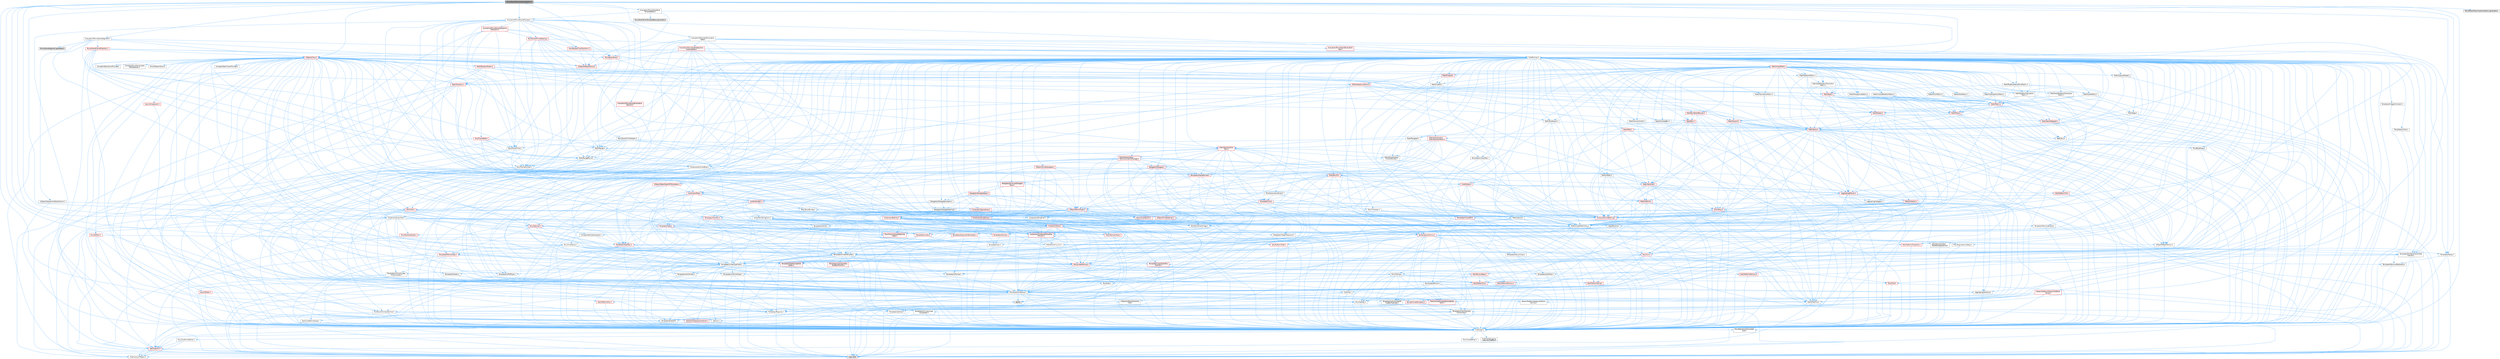 digraph "MovieSceneTrackImplementation.h"
{
 // INTERACTIVE_SVG=YES
 // LATEX_PDF_SIZE
  bgcolor="transparent";
  edge [fontname=Helvetica,fontsize=10,labelfontname=Helvetica,labelfontsize=10];
  node [fontname=Helvetica,fontsize=10,shape=box,height=0.2,width=0.4];
  Node1 [id="Node000001",label="MovieSceneTrackImplementation.h",height=0.2,width=0.4,color="gray40", fillcolor="grey60", style="filled", fontcolor="black",tooltip=" "];
  Node1 -> Node2 [id="edge1_Node000001_Node000002",color="steelblue1",style="solid",tooltip=" "];
  Node2 [id="Node000002",label="Containers/ArrayView.h",height=0.2,width=0.4,color="grey40", fillcolor="white", style="filled",URL="$d7/df4/ArrayView_8h.html",tooltip=" "];
  Node2 -> Node3 [id="edge2_Node000002_Node000003",color="steelblue1",style="solid",tooltip=" "];
  Node3 [id="Node000003",label="CoreTypes.h",height=0.2,width=0.4,color="grey40", fillcolor="white", style="filled",URL="$dc/dec/CoreTypes_8h.html",tooltip=" "];
  Node3 -> Node4 [id="edge3_Node000003_Node000004",color="steelblue1",style="solid",tooltip=" "];
  Node4 [id="Node000004",label="HAL/Platform.h",height=0.2,width=0.4,color="red", fillcolor="#FFF0F0", style="filled",URL="$d9/dd0/Platform_8h.html",tooltip=" "];
  Node4 -> Node7 [id="edge4_Node000004_Node000007",color="steelblue1",style="solid",tooltip=" "];
  Node7 [id="Node000007",label="type_traits",height=0.2,width=0.4,color="grey60", fillcolor="#E0E0E0", style="filled",tooltip=" "];
  Node4 -> Node8 [id="edge5_Node000004_Node000008",color="steelblue1",style="solid",tooltip=" "];
  Node8 [id="Node000008",label="PreprocessorHelpers.h",height=0.2,width=0.4,color="grey40", fillcolor="white", style="filled",URL="$db/ddb/PreprocessorHelpers_8h.html",tooltip=" "];
  Node3 -> Node14 [id="edge6_Node000003_Node000014",color="steelblue1",style="solid",tooltip=" "];
  Node14 [id="Node000014",label="ProfilingDebugging\l/UMemoryDefines.h",height=0.2,width=0.4,color="grey40", fillcolor="white", style="filled",URL="$d2/da2/UMemoryDefines_8h.html",tooltip=" "];
  Node3 -> Node15 [id="edge7_Node000003_Node000015",color="steelblue1",style="solid",tooltip=" "];
  Node15 [id="Node000015",label="Misc/CoreMiscDefines.h",height=0.2,width=0.4,color="grey40", fillcolor="white", style="filled",URL="$da/d38/CoreMiscDefines_8h.html",tooltip=" "];
  Node15 -> Node4 [id="edge8_Node000015_Node000004",color="steelblue1",style="solid",tooltip=" "];
  Node15 -> Node8 [id="edge9_Node000015_Node000008",color="steelblue1",style="solid",tooltip=" "];
  Node3 -> Node16 [id="edge10_Node000003_Node000016",color="steelblue1",style="solid",tooltip=" "];
  Node16 [id="Node000016",label="Misc/CoreDefines.h",height=0.2,width=0.4,color="grey40", fillcolor="white", style="filled",URL="$d3/dd2/CoreDefines_8h.html",tooltip=" "];
  Node2 -> Node17 [id="edge11_Node000002_Node000017",color="steelblue1",style="solid",tooltip=" "];
  Node17 [id="Node000017",label="Containers/ContainersFwd.h",height=0.2,width=0.4,color="grey40", fillcolor="white", style="filled",URL="$d4/d0a/ContainersFwd_8h.html",tooltip=" "];
  Node17 -> Node4 [id="edge12_Node000017_Node000004",color="steelblue1",style="solid",tooltip=" "];
  Node17 -> Node3 [id="edge13_Node000017_Node000003",color="steelblue1",style="solid",tooltip=" "];
  Node17 -> Node18 [id="edge14_Node000017_Node000018",color="steelblue1",style="solid",tooltip=" "];
  Node18 [id="Node000018",label="Traits/IsContiguousContainer.h",height=0.2,width=0.4,color="red", fillcolor="#FFF0F0", style="filled",URL="$d5/d3c/IsContiguousContainer_8h.html",tooltip=" "];
  Node18 -> Node3 [id="edge15_Node000018_Node000003",color="steelblue1",style="solid",tooltip=" "];
  Node18 -> Node19 [id="edge16_Node000018_Node000019",color="steelblue1",style="solid",tooltip=" "];
  Node19 [id="Node000019",label="Misc/StaticAssertComplete\lType.h",height=0.2,width=0.4,color="grey40", fillcolor="white", style="filled",URL="$d5/d4e/StaticAssertCompleteType_8h.html",tooltip=" "];
  Node2 -> Node21 [id="edge17_Node000002_Node000021",color="steelblue1",style="solid",tooltip=" "];
  Node21 [id="Node000021",label="Misc/AssertionMacros.h",height=0.2,width=0.4,color="grey40", fillcolor="white", style="filled",URL="$d0/dfa/AssertionMacros_8h.html",tooltip=" "];
  Node21 -> Node3 [id="edge18_Node000021_Node000003",color="steelblue1",style="solid",tooltip=" "];
  Node21 -> Node4 [id="edge19_Node000021_Node000004",color="steelblue1",style="solid",tooltip=" "];
  Node21 -> Node22 [id="edge20_Node000021_Node000022",color="steelblue1",style="solid",tooltip=" "];
  Node22 [id="Node000022",label="HAL/PlatformMisc.h",height=0.2,width=0.4,color="red", fillcolor="#FFF0F0", style="filled",URL="$d0/df5/PlatformMisc_8h.html",tooltip=" "];
  Node22 -> Node3 [id="edge21_Node000022_Node000003",color="steelblue1",style="solid",tooltip=" "];
  Node21 -> Node8 [id="edge22_Node000021_Node000008",color="steelblue1",style="solid",tooltip=" "];
  Node21 -> Node54 [id="edge23_Node000021_Node000054",color="steelblue1",style="solid",tooltip=" "];
  Node54 [id="Node000054",label="Templates/EnableIf.h",height=0.2,width=0.4,color="grey40", fillcolor="white", style="filled",URL="$d7/d60/EnableIf_8h.html",tooltip=" "];
  Node54 -> Node3 [id="edge24_Node000054_Node000003",color="steelblue1",style="solid",tooltip=" "];
  Node21 -> Node55 [id="edge25_Node000021_Node000055",color="steelblue1",style="solid",tooltip=" "];
  Node55 [id="Node000055",label="Templates/IsArrayOrRefOf\lTypeByPredicate.h",height=0.2,width=0.4,color="grey40", fillcolor="white", style="filled",URL="$d6/da1/IsArrayOrRefOfTypeByPredicate_8h.html",tooltip=" "];
  Node55 -> Node3 [id="edge26_Node000055_Node000003",color="steelblue1",style="solid",tooltip=" "];
  Node21 -> Node56 [id="edge27_Node000021_Node000056",color="steelblue1",style="solid",tooltip=" "];
  Node56 [id="Node000056",label="Templates/IsValidVariadic\lFunctionArg.h",height=0.2,width=0.4,color="grey40", fillcolor="white", style="filled",URL="$d0/dc8/IsValidVariadicFunctionArg_8h.html",tooltip=" "];
  Node56 -> Node3 [id="edge28_Node000056_Node000003",color="steelblue1",style="solid",tooltip=" "];
  Node56 -> Node57 [id="edge29_Node000056_Node000057",color="steelblue1",style="solid",tooltip=" "];
  Node57 [id="Node000057",label="IsEnum.h",height=0.2,width=0.4,color="grey40", fillcolor="white", style="filled",URL="$d4/de5/IsEnum_8h.html",tooltip=" "];
  Node56 -> Node7 [id="edge30_Node000056_Node000007",color="steelblue1",style="solid",tooltip=" "];
  Node21 -> Node58 [id="edge31_Node000021_Node000058",color="steelblue1",style="solid",tooltip=" "];
  Node58 [id="Node000058",label="Traits/IsCharEncodingCompatible\lWith.h",height=0.2,width=0.4,color="red", fillcolor="#FFF0F0", style="filled",URL="$df/dd1/IsCharEncodingCompatibleWith_8h.html",tooltip=" "];
  Node58 -> Node7 [id="edge32_Node000058_Node000007",color="steelblue1",style="solid",tooltip=" "];
  Node21 -> Node60 [id="edge33_Node000021_Node000060",color="steelblue1",style="solid",tooltip=" "];
  Node60 [id="Node000060",label="Misc/VarArgs.h",height=0.2,width=0.4,color="grey40", fillcolor="white", style="filled",URL="$d5/d6f/VarArgs_8h.html",tooltip=" "];
  Node60 -> Node3 [id="edge34_Node000060_Node000003",color="steelblue1",style="solid",tooltip=" "];
  Node21 -> Node61 [id="edge35_Node000021_Node000061",color="steelblue1",style="solid",tooltip=" "];
  Node61 [id="Node000061",label="String/FormatStringSan.h",height=0.2,width=0.4,color="red", fillcolor="#FFF0F0", style="filled",URL="$d3/d8b/FormatStringSan_8h.html",tooltip=" "];
  Node61 -> Node7 [id="edge36_Node000061_Node000007",color="steelblue1",style="solid",tooltip=" "];
  Node61 -> Node3 [id="edge37_Node000061_Node000003",color="steelblue1",style="solid",tooltip=" "];
  Node61 -> Node62 [id="edge38_Node000061_Node000062",color="steelblue1",style="solid",tooltip=" "];
  Node62 [id="Node000062",label="Templates/Requires.h",height=0.2,width=0.4,color="grey40", fillcolor="white", style="filled",URL="$dc/d96/Requires_8h.html",tooltip=" "];
  Node62 -> Node54 [id="edge39_Node000062_Node000054",color="steelblue1",style="solid",tooltip=" "];
  Node62 -> Node7 [id="edge40_Node000062_Node000007",color="steelblue1",style="solid",tooltip=" "];
  Node61 -> Node63 [id="edge41_Node000061_Node000063",color="steelblue1",style="solid",tooltip=" "];
  Node63 [id="Node000063",label="Templates/Identity.h",height=0.2,width=0.4,color="grey40", fillcolor="white", style="filled",URL="$d0/dd5/Identity_8h.html",tooltip=" "];
  Node61 -> Node56 [id="edge42_Node000061_Node000056",color="steelblue1",style="solid",tooltip=" "];
  Node61 -> Node17 [id="edge43_Node000061_Node000017",color="steelblue1",style="solid",tooltip=" "];
  Node21 -> Node67 [id="edge44_Node000021_Node000067",color="steelblue1",style="solid",tooltip=" "];
  Node67 [id="Node000067",label="atomic",height=0.2,width=0.4,color="grey60", fillcolor="#E0E0E0", style="filled",tooltip=" "];
  Node2 -> Node68 [id="edge45_Node000002_Node000068",color="steelblue1",style="solid",tooltip=" "];
  Node68 [id="Node000068",label="Misc/ReverseIterate.h",height=0.2,width=0.4,color="red", fillcolor="#FFF0F0", style="filled",URL="$db/de3/ReverseIterate_8h.html",tooltip=" "];
  Node68 -> Node4 [id="edge46_Node000068_Node000004",color="steelblue1",style="solid",tooltip=" "];
  Node2 -> Node70 [id="edge47_Node000002_Node000070",color="steelblue1",style="solid",tooltip=" "];
  Node70 [id="Node000070",label="Misc/IntrusiveUnsetOptional\lState.h",height=0.2,width=0.4,color="red", fillcolor="#FFF0F0", style="filled",URL="$d2/d0a/IntrusiveUnsetOptionalState_8h.html",tooltip=" "];
  Node2 -> Node72 [id="edge48_Node000002_Node000072",color="steelblue1",style="solid",tooltip=" "];
  Node72 [id="Node000072",label="Templates/Invoke.h",height=0.2,width=0.4,color="red", fillcolor="#FFF0F0", style="filled",URL="$d7/deb/Invoke_8h.html",tooltip=" "];
  Node72 -> Node3 [id="edge49_Node000072_Node000003",color="steelblue1",style="solid",tooltip=" "];
  Node72 -> Node74 [id="edge50_Node000072_Node000074",color="steelblue1",style="solid",tooltip=" "];
  Node74 [id="Node000074",label="Templates/UnrealTemplate.h",height=0.2,width=0.4,color="grey40", fillcolor="white", style="filled",URL="$d4/d24/UnrealTemplate_8h.html",tooltip=" "];
  Node74 -> Node3 [id="edge51_Node000074_Node000003",color="steelblue1",style="solid",tooltip=" "];
  Node74 -> Node75 [id="edge52_Node000074_Node000075",color="steelblue1",style="solid",tooltip=" "];
  Node75 [id="Node000075",label="Templates/IsPointer.h",height=0.2,width=0.4,color="grey40", fillcolor="white", style="filled",URL="$d7/d05/IsPointer_8h.html",tooltip=" "];
  Node75 -> Node3 [id="edge53_Node000075_Node000003",color="steelblue1",style="solid",tooltip=" "];
  Node74 -> Node76 [id="edge54_Node000074_Node000076",color="steelblue1",style="solid",tooltip=" "];
  Node76 [id="Node000076",label="HAL/UnrealMemory.h",height=0.2,width=0.4,color="red", fillcolor="#FFF0F0", style="filled",URL="$d9/d96/UnrealMemory_8h.html",tooltip=" "];
  Node76 -> Node3 [id="edge55_Node000076_Node000003",color="steelblue1",style="solid",tooltip=" "];
  Node76 -> Node80 [id="edge56_Node000076_Node000080",color="steelblue1",style="solid",tooltip=" "];
  Node80 [id="Node000080",label="HAL/MemoryBase.h",height=0.2,width=0.4,color="red", fillcolor="#FFF0F0", style="filled",URL="$d6/d9f/MemoryBase_8h.html",tooltip=" "];
  Node80 -> Node3 [id="edge57_Node000080_Node000003",color="steelblue1",style="solid",tooltip=" "];
  Node80 -> Node47 [id="edge58_Node000080_Node000047",color="steelblue1",style="solid",tooltip=" "];
  Node47 [id="Node000047",label="HAL/PlatformAtomics.h",height=0.2,width=0.4,color="red", fillcolor="#FFF0F0", style="filled",URL="$d3/d36/PlatformAtomics_8h.html",tooltip=" "];
  Node47 -> Node3 [id="edge59_Node000047_Node000003",color="steelblue1",style="solid",tooltip=" "];
  Node80 -> Node30 [id="edge60_Node000080_Node000030",color="steelblue1",style="solid",tooltip=" "];
  Node30 [id="Node000030",label="HAL/PlatformCrt.h",height=0.2,width=0.4,color="red", fillcolor="#FFF0F0", style="filled",URL="$d8/d75/PlatformCrt_8h.html",tooltip=" "];
  Node80 -> Node81 [id="edge61_Node000080_Node000081",color="steelblue1",style="solid",tooltip=" "];
  Node81 [id="Node000081",label="Misc/Exec.h",height=0.2,width=0.4,color="grey40", fillcolor="white", style="filled",URL="$de/ddb/Exec_8h.html",tooltip=" "];
  Node81 -> Node3 [id="edge62_Node000081_Node000003",color="steelblue1",style="solid",tooltip=" "];
  Node81 -> Node21 [id="edge63_Node000081_Node000021",color="steelblue1",style="solid",tooltip=" "];
  Node80 -> Node82 [id="edge64_Node000080_Node000082",color="steelblue1",style="solid",tooltip=" "];
  Node82 [id="Node000082",label="Misc/OutputDevice.h",height=0.2,width=0.4,color="grey40", fillcolor="white", style="filled",URL="$d7/d32/OutputDevice_8h.html",tooltip=" "];
  Node82 -> Node26 [id="edge65_Node000082_Node000026",color="steelblue1",style="solid",tooltip=" "];
  Node26 [id="Node000026",label="CoreFwd.h",height=0.2,width=0.4,color="grey40", fillcolor="white", style="filled",URL="$d1/d1e/CoreFwd_8h.html",tooltip=" "];
  Node26 -> Node3 [id="edge66_Node000026_Node000003",color="steelblue1",style="solid",tooltip=" "];
  Node26 -> Node17 [id="edge67_Node000026_Node000017",color="steelblue1",style="solid",tooltip=" "];
  Node26 -> Node27 [id="edge68_Node000026_Node000027",color="steelblue1",style="solid",tooltip=" "];
  Node27 [id="Node000027",label="Math/MathFwd.h",height=0.2,width=0.4,color="grey40", fillcolor="white", style="filled",URL="$d2/d10/MathFwd_8h.html",tooltip=" "];
  Node27 -> Node4 [id="edge69_Node000027_Node000004",color="steelblue1",style="solid",tooltip=" "];
  Node26 -> Node28 [id="edge70_Node000026_Node000028",color="steelblue1",style="solid",tooltip=" "];
  Node28 [id="Node000028",label="UObject/UObjectHierarchy\lFwd.h",height=0.2,width=0.4,color="grey40", fillcolor="white", style="filled",URL="$d3/d13/UObjectHierarchyFwd_8h.html",tooltip=" "];
  Node82 -> Node3 [id="edge71_Node000082_Node000003",color="steelblue1",style="solid",tooltip=" "];
  Node82 -> Node83 [id="edge72_Node000082_Node000083",color="steelblue1",style="solid",tooltip=" "];
  Node83 [id="Node000083",label="Logging/LogVerbosity.h",height=0.2,width=0.4,color="grey40", fillcolor="white", style="filled",URL="$d2/d8f/LogVerbosity_8h.html",tooltip=" "];
  Node83 -> Node3 [id="edge73_Node000083_Node000003",color="steelblue1",style="solid",tooltip=" "];
  Node82 -> Node60 [id="edge74_Node000082_Node000060",color="steelblue1",style="solid",tooltip=" "];
  Node82 -> Node55 [id="edge75_Node000082_Node000055",color="steelblue1",style="solid",tooltip=" "];
  Node82 -> Node56 [id="edge76_Node000082_Node000056",color="steelblue1",style="solid",tooltip=" "];
  Node82 -> Node58 [id="edge77_Node000082_Node000058",color="steelblue1",style="solid",tooltip=" "];
  Node76 -> Node93 [id="edge78_Node000076_Node000093",color="steelblue1",style="solid",tooltip=" "];
  Node93 [id="Node000093",label="HAL/PlatformMemory.h",height=0.2,width=0.4,color="red", fillcolor="#FFF0F0", style="filled",URL="$de/d68/PlatformMemory_8h.html",tooltip=" "];
  Node93 -> Node3 [id="edge79_Node000093_Node000003",color="steelblue1",style="solid",tooltip=" "];
  Node76 -> Node75 [id="edge80_Node000076_Node000075",color="steelblue1",style="solid",tooltip=" "];
  Node74 -> Node96 [id="edge81_Node000074_Node000096",color="steelblue1",style="solid",tooltip=" "];
  Node96 [id="Node000096",label="Templates/CopyQualifiers\lAndRefsFromTo.h",height=0.2,width=0.4,color="red", fillcolor="#FFF0F0", style="filled",URL="$d3/db3/CopyQualifiersAndRefsFromTo_8h.html",tooltip=" "];
  Node74 -> Node98 [id="edge82_Node000074_Node000098",color="steelblue1",style="solid",tooltip=" "];
  Node98 [id="Node000098",label="Templates/UnrealTypeTraits.h",height=0.2,width=0.4,color="grey40", fillcolor="white", style="filled",URL="$d2/d2d/UnrealTypeTraits_8h.html",tooltip=" "];
  Node98 -> Node3 [id="edge83_Node000098_Node000003",color="steelblue1",style="solid",tooltip=" "];
  Node98 -> Node75 [id="edge84_Node000098_Node000075",color="steelblue1",style="solid",tooltip=" "];
  Node98 -> Node21 [id="edge85_Node000098_Node000021",color="steelblue1",style="solid",tooltip=" "];
  Node98 -> Node89 [id="edge86_Node000098_Node000089",color="steelblue1",style="solid",tooltip=" "];
  Node89 [id="Node000089",label="Templates/AndOrNot.h",height=0.2,width=0.4,color="grey40", fillcolor="white", style="filled",URL="$db/d0a/AndOrNot_8h.html",tooltip=" "];
  Node89 -> Node3 [id="edge87_Node000089_Node000003",color="steelblue1",style="solid",tooltip=" "];
  Node98 -> Node54 [id="edge88_Node000098_Node000054",color="steelblue1",style="solid",tooltip=" "];
  Node98 -> Node99 [id="edge89_Node000098_Node000099",color="steelblue1",style="solid",tooltip=" "];
  Node99 [id="Node000099",label="Templates/IsArithmetic.h",height=0.2,width=0.4,color="grey40", fillcolor="white", style="filled",URL="$d2/d5d/IsArithmetic_8h.html",tooltip=" "];
  Node99 -> Node3 [id="edge90_Node000099_Node000003",color="steelblue1",style="solid",tooltip=" "];
  Node98 -> Node57 [id="edge91_Node000098_Node000057",color="steelblue1",style="solid",tooltip=" "];
  Node98 -> Node100 [id="edge92_Node000098_Node000100",color="steelblue1",style="solid",tooltip=" "];
  Node100 [id="Node000100",label="Templates/Models.h",height=0.2,width=0.4,color="grey40", fillcolor="white", style="filled",URL="$d3/d0c/Models_8h.html",tooltip=" "];
  Node100 -> Node63 [id="edge93_Node000100_Node000063",color="steelblue1",style="solid",tooltip=" "];
  Node98 -> Node101 [id="edge94_Node000098_Node000101",color="steelblue1",style="solid",tooltip=" "];
  Node101 [id="Node000101",label="Templates/IsPODType.h",height=0.2,width=0.4,color="grey40", fillcolor="white", style="filled",URL="$d7/db1/IsPODType_8h.html",tooltip=" "];
  Node101 -> Node3 [id="edge95_Node000101_Node000003",color="steelblue1",style="solid",tooltip=" "];
  Node98 -> Node102 [id="edge96_Node000098_Node000102",color="steelblue1",style="solid",tooltip=" "];
  Node102 [id="Node000102",label="Templates/IsUECoreType.h",height=0.2,width=0.4,color="grey40", fillcolor="white", style="filled",URL="$d1/db8/IsUECoreType_8h.html",tooltip=" "];
  Node102 -> Node3 [id="edge97_Node000102_Node000003",color="steelblue1",style="solid",tooltip=" "];
  Node102 -> Node7 [id="edge98_Node000102_Node000007",color="steelblue1",style="solid",tooltip=" "];
  Node98 -> Node90 [id="edge99_Node000098_Node000090",color="steelblue1",style="solid",tooltip=" "];
  Node90 [id="Node000090",label="Templates/IsTriviallyCopy\lConstructible.h",height=0.2,width=0.4,color="grey40", fillcolor="white", style="filled",URL="$d3/d78/IsTriviallyCopyConstructible_8h.html",tooltip=" "];
  Node90 -> Node3 [id="edge100_Node000090_Node000003",color="steelblue1",style="solid",tooltip=" "];
  Node90 -> Node7 [id="edge101_Node000090_Node000007",color="steelblue1",style="solid",tooltip=" "];
  Node74 -> Node103 [id="edge102_Node000074_Node000103",color="steelblue1",style="solid",tooltip=" "];
  Node103 [id="Node000103",label="Templates/RemoveReference.h",height=0.2,width=0.4,color="grey40", fillcolor="white", style="filled",URL="$da/dbe/RemoveReference_8h.html",tooltip=" "];
  Node103 -> Node3 [id="edge103_Node000103_Node000003",color="steelblue1",style="solid",tooltip=" "];
  Node74 -> Node62 [id="edge104_Node000074_Node000062",color="steelblue1",style="solid",tooltip=" "];
  Node74 -> Node104 [id="edge105_Node000074_Node000104",color="steelblue1",style="solid",tooltip=" "];
  Node104 [id="Node000104",label="Templates/TypeCompatible\lBytes.h",height=0.2,width=0.4,color="red", fillcolor="#FFF0F0", style="filled",URL="$df/d0a/TypeCompatibleBytes_8h.html",tooltip=" "];
  Node104 -> Node3 [id="edge106_Node000104_Node000003",color="steelblue1",style="solid",tooltip=" "];
  Node104 -> Node7 [id="edge107_Node000104_Node000007",color="steelblue1",style="solid",tooltip=" "];
  Node74 -> Node63 [id="edge108_Node000074_Node000063",color="steelblue1",style="solid",tooltip=" "];
  Node74 -> Node18 [id="edge109_Node000074_Node000018",color="steelblue1",style="solid",tooltip=" "];
  Node74 -> Node105 [id="edge110_Node000074_Node000105",color="steelblue1",style="solid",tooltip=" "];
  Node105 [id="Node000105",label="Traits/UseBitwiseSwap.h",height=0.2,width=0.4,color="grey40", fillcolor="white", style="filled",URL="$db/df3/UseBitwiseSwap_8h.html",tooltip=" "];
  Node105 -> Node3 [id="edge111_Node000105_Node000003",color="steelblue1",style="solid",tooltip=" "];
  Node105 -> Node7 [id="edge112_Node000105_Node000007",color="steelblue1",style="solid",tooltip=" "];
  Node74 -> Node7 [id="edge113_Node000074_Node000007",color="steelblue1",style="solid",tooltip=" "];
  Node72 -> Node7 [id="edge114_Node000072_Node000007",color="steelblue1",style="solid",tooltip=" "];
  Node2 -> Node98 [id="edge115_Node000002_Node000098",color="steelblue1",style="solid",tooltip=" "];
  Node2 -> Node25 [id="edge116_Node000002_Node000025",color="steelblue1",style="solid",tooltip=" "];
  Node25 [id="Node000025",label="Traits/ElementType.h",height=0.2,width=0.4,color="red", fillcolor="#FFF0F0", style="filled",URL="$d5/d4f/ElementType_8h.html",tooltip=" "];
  Node25 -> Node4 [id="edge117_Node000025_Node000004",color="steelblue1",style="solid",tooltip=" "];
  Node25 -> Node7 [id="edge118_Node000025_Node000007",color="steelblue1",style="solid",tooltip=" "];
  Node2 -> Node106 [id="edge119_Node000002_Node000106",color="steelblue1",style="solid",tooltip=" "];
  Node106 [id="Node000106",label="Containers/Array.h",height=0.2,width=0.4,color="red", fillcolor="#FFF0F0", style="filled",URL="$df/dd0/Array_8h.html",tooltip=" "];
  Node106 -> Node3 [id="edge120_Node000106_Node000003",color="steelblue1",style="solid",tooltip=" "];
  Node106 -> Node21 [id="edge121_Node000106_Node000021",color="steelblue1",style="solid",tooltip=" "];
  Node106 -> Node70 [id="edge122_Node000106_Node000070",color="steelblue1",style="solid",tooltip=" "];
  Node106 -> Node68 [id="edge123_Node000106_Node000068",color="steelblue1",style="solid",tooltip=" "];
  Node106 -> Node76 [id="edge124_Node000106_Node000076",color="steelblue1",style="solid",tooltip=" "];
  Node106 -> Node98 [id="edge125_Node000106_Node000098",color="steelblue1",style="solid",tooltip=" "];
  Node106 -> Node74 [id="edge126_Node000106_Node000074",color="steelblue1",style="solid",tooltip=" "];
  Node106 -> Node108 [id="edge127_Node000106_Node000108",color="steelblue1",style="solid",tooltip=" "];
  Node108 [id="Node000108",label="Containers/ContainerAllocation\lPolicies.h",height=0.2,width=0.4,color="red", fillcolor="#FFF0F0", style="filled",URL="$d7/dff/ContainerAllocationPolicies_8h.html",tooltip=" "];
  Node108 -> Node3 [id="edge128_Node000108_Node000003",color="steelblue1",style="solid",tooltip=" "];
  Node108 -> Node108 [id="edge129_Node000108_Node000108",color="steelblue1",style="solid",tooltip=" "];
  Node108 -> Node110 [id="edge130_Node000108_Node000110",color="steelblue1",style="solid",tooltip=" "];
  Node110 [id="Node000110",label="HAL/PlatformMath.h",height=0.2,width=0.4,color="red", fillcolor="#FFF0F0", style="filled",URL="$dc/d53/PlatformMath_8h.html",tooltip=" "];
  Node110 -> Node3 [id="edge131_Node000110_Node000003",color="steelblue1",style="solid",tooltip=" "];
  Node108 -> Node76 [id="edge132_Node000108_Node000076",color="steelblue1",style="solid",tooltip=" "];
  Node108 -> Node40 [id="edge133_Node000108_Node000040",color="steelblue1",style="solid",tooltip=" "];
  Node40 [id="Node000040",label="Math/NumericLimits.h",height=0.2,width=0.4,color="grey40", fillcolor="white", style="filled",URL="$df/d1b/NumericLimits_8h.html",tooltip=" "];
  Node40 -> Node3 [id="edge134_Node000040_Node000003",color="steelblue1",style="solid",tooltip=" "];
  Node108 -> Node21 [id="edge135_Node000108_Node000021",color="steelblue1",style="solid",tooltip=" "];
  Node108 -> Node119 [id="edge136_Node000108_Node000119",color="steelblue1",style="solid",tooltip=" "];
  Node119 [id="Node000119",label="Templates/MemoryOps.h",height=0.2,width=0.4,color="red", fillcolor="#FFF0F0", style="filled",URL="$db/dea/MemoryOps_8h.html",tooltip=" "];
  Node119 -> Node3 [id="edge137_Node000119_Node000003",color="steelblue1",style="solid",tooltip=" "];
  Node119 -> Node76 [id="edge138_Node000119_Node000076",color="steelblue1",style="solid",tooltip=" "];
  Node119 -> Node91 [id="edge139_Node000119_Node000091",color="steelblue1",style="solid",tooltip=" "];
  Node91 [id="Node000091",label="Templates/IsTriviallyCopy\lAssignable.h",height=0.2,width=0.4,color="grey40", fillcolor="white", style="filled",URL="$d2/df2/IsTriviallyCopyAssignable_8h.html",tooltip=" "];
  Node91 -> Node3 [id="edge140_Node000091_Node000003",color="steelblue1",style="solid",tooltip=" "];
  Node91 -> Node7 [id="edge141_Node000091_Node000007",color="steelblue1",style="solid",tooltip=" "];
  Node119 -> Node90 [id="edge142_Node000119_Node000090",color="steelblue1",style="solid",tooltip=" "];
  Node119 -> Node62 [id="edge143_Node000119_Node000062",color="steelblue1",style="solid",tooltip=" "];
  Node119 -> Node98 [id="edge144_Node000119_Node000098",color="steelblue1",style="solid",tooltip=" "];
  Node119 -> Node105 [id="edge145_Node000119_Node000105",color="steelblue1",style="solid",tooltip=" "];
  Node119 -> Node7 [id="edge146_Node000119_Node000007",color="steelblue1",style="solid",tooltip=" "];
  Node108 -> Node104 [id="edge147_Node000108_Node000104",color="steelblue1",style="solid",tooltip=" "];
  Node108 -> Node7 [id="edge148_Node000108_Node000007",color="steelblue1",style="solid",tooltip=" "];
  Node106 -> Node121 [id="edge149_Node000106_Node000121",color="steelblue1",style="solid",tooltip=" "];
  Node121 [id="Node000121",label="Serialization/Archive.h",height=0.2,width=0.4,color="red", fillcolor="#FFF0F0", style="filled",URL="$d7/d3b/Archive_8h.html",tooltip=" "];
  Node121 -> Node26 [id="edge150_Node000121_Node000026",color="steelblue1",style="solid",tooltip=" "];
  Node121 -> Node3 [id="edge151_Node000121_Node000003",color="steelblue1",style="solid",tooltip=" "];
  Node121 -> Node122 [id="edge152_Node000121_Node000122",color="steelblue1",style="solid",tooltip=" "];
  Node122 [id="Node000122",label="HAL/PlatformProperties.h",height=0.2,width=0.4,color="red", fillcolor="#FFF0F0", style="filled",URL="$d9/db0/PlatformProperties_8h.html",tooltip=" "];
  Node122 -> Node3 [id="edge153_Node000122_Node000003",color="steelblue1",style="solid",tooltip=" "];
  Node121 -> Node125 [id="edge154_Node000121_Node000125",color="steelblue1",style="solid",tooltip=" "];
  Node125 [id="Node000125",label="Internationalization\l/TextNamespaceFwd.h",height=0.2,width=0.4,color="grey40", fillcolor="white", style="filled",URL="$d8/d97/TextNamespaceFwd_8h.html",tooltip=" "];
  Node125 -> Node3 [id="edge155_Node000125_Node000003",color="steelblue1",style="solid",tooltip=" "];
  Node121 -> Node27 [id="edge156_Node000121_Node000027",color="steelblue1",style="solid",tooltip=" "];
  Node121 -> Node21 [id="edge157_Node000121_Node000021",color="steelblue1",style="solid",tooltip=" "];
  Node121 -> Node126 [id="edge158_Node000121_Node000126",color="steelblue1",style="solid",tooltip=" "];
  Node126 [id="Node000126",label="Misc/EngineVersionBase.h",height=0.2,width=0.4,color="grey40", fillcolor="white", style="filled",URL="$d5/d2b/EngineVersionBase_8h.html",tooltip=" "];
  Node126 -> Node3 [id="edge159_Node000126_Node000003",color="steelblue1",style="solid",tooltip=" "];
  Node121 -> Node60 [id="edge160_Node000121_Node000060",color="steelblue1",style="solid",tooltip=" "];
  Node121 -> Node54 [id="edge161_Node000121_Node000054",color="steelblue1",style="solid",tooltip=" "];
  Node121 -> Node55 [id="edge162_Node000121_Node000055",color="steelblue1",style="solid",tooltip=" "];
  Node121 -> Node129 [id="edge163_Node000121_Node000129",color="steelblue1",style="solid",tooltip=" "];
  Node129 [id="Node000129",label="Templates/IsEnumClass.h",height=0.2,width=0.4,color="grey40", fillcolor="white", style="filled",URL="$d7/d15/IsEnumClass_8h.html",tooltip=" "];
  Node129 -> Node3 [id="edge164_Node000129_Node000003",color="steelblue1",style="solid",tooltip=" "];
  Node129 -> Node89 [id="edge165_Node000129_Node000089",color="steelblue1",style="solid",tooltip=" "];
  Node121 -> Node56 [id="edge166_Node000121_Node000056",color="steelblue1",style="solid",tooltip=" "];
  Node121 -> Node74 [id="edge167_Node000121_Node000074",color="steelblue1",style="solid",tooltip=" "];
  Node121 -> Node58 [id="edge168_Node000121_Node000058",color="steelblue1",style="solid",tooltip=" "];
  Node121 -> Node130 [id="edge169_Node000121_Node000130",color="steelblue1",style="solid",tooltip=" "];
  Node130 [id="Node000130",label="UObject/ObjectVersion.h",height=0.2,width=0.4,color="grey40", fillcolor="white", style="filled",URL="$da/d63/ObjectVersion_8h.html",tooltip=" "];
  Node130 -> Node3 [id="edge170_Node000130_Node000003",color="steelblue1",style="solid",tooltip=" "];
  Node106 -> Node156 [id="edge171_Node000106_Node000156",color="steelblue1",style="solid",tooltip=" "];
  Node156 [id="Node000156",label="Concepts/GetTypeHashable.h",height=0.2,width=0.4,color="grey40", fillcolor="white", style="filled",URL="$d3/da2/GetTypeHashable_8h.html",tooltip=" "];
  Node156 -> Node3 [id="edge172_Node000156_Node000003",color="steelblue1",style="solid",tooltip=" "];
  Node156 -> Node136 [id="edge173_Node000156_Node000136",color="steelblue1",style="solid",tooltip=" "];
  Node136 [id="Node000136",label="Templates/TypeHash.h",height=0.2,width=0.4,color="red", fillcolor="#FFF0F0", style="filled",URL="$d1/d62/TypeHash_8h.html",tooltip=" "];
  Node136 -> Node3 [id="edge174_Node000136_Node000003",color="steelblue1",style="solid",tooltip=" "];
  Node136 -> Node62 [id="edge175_Node000136_Node000062",color="steelblue1",style="solid",tooltip=" "];
  Node136 -> Node137 [id="edge176_Node000136_Node000137",color="steelblue1",style="solid",tooltip=" "];
  Node137 [id="Node000137",label="Misc/Crc.h",height=0.2,width=0.4,color="red", fillcolor="#FFF0F0", style="filled",URL="$d4/dd2/Crc_8h.html",tooltip=" "];
  Node137 -> Node3 [id="edge177_Node000137_Node000003",color="steelblue1",style="solid",tooltip=" "];
  Node137 -> Node78 [id="edge178_Node000137_Node000078",color="steelblue1",style="solid",tooltip=" "];
  Node78 [id="Node000078",label="HAL/PlatformString.h",height=0.2,width=0.4,color="red", fillcolor="#FFF0F0", style="filled",URL="$db/db5/PlatformString_8h.html",tooltip=" "];
  Node78 -> Node3 [id="edge179_Node000078_Node000003",color="steelblue1",style="solid",tooltip=" "];
  Node137 -> Node21 [id="edge180_Node000137_Node000021",color="steelblue1",style="solid",tooltip=" "];
  Node137 -> Node138 [id="edge181_Node000137_Node000138",color="steelblue1",style="solid",tooltip=" "];
  Node138 [id="Node000138",label="Misc/CString.h",height=0.2,width=0.4,color="grey40", fillcolor="white", style="filled",URL="$d2/d49/CString_8h.html",tooltip=" "];
  Node138 -> Node3 [id="edge182_Node000138_Node000003",color="steelblue1",style="solid",tooltip=" "];
  Node138 -> Node30 [id="edge183_Node000138_Node000030",color="steelblue1",style="solid",tooltip=" "];
  Node138 -> Node78 [id="edge184_Node000138_Node000078",color="steelblue1",style="solid",tooltip=" "];
  Node138 -> Node21 [id="edge185_Node000138_Node000021",color="steelblue1",style="solid",tooltip=" "];
  Node138 -> Node139 [id="edge186_Node000138_Node000139",color="steelblue1",style="solid",tooltip=" "];
  Node139 [id="Node000139",label="Misc/Char.h",height=0.2,width=0.4,color="red", fillcolor="#FFF0F0", style="filled",URL="$d0/d58/Char_8h.html",tooltip=" "];
  Node139 -> Node3 [id="edge187_Node000139_Node000003",color="steelblue1",style="solid",tooltip=" "];
  Node139 -> Node7 [id="edge188_Node000139_Node000007",color="steelblue1",style="solid",tooltip=" "];
  Node138 -> Node60 [id="edge189_Node000138_Node000060",color="steelblue1",style="solid",tooltip=" "];
  Node138 -> Node55 [id="edge190_Node000138_Node000055",color="steelblue1",style="solid",tooltip=" "];
  Node138 -> Node56 [id="edge191_Node000138_Node000056",color="steelblue1",style="solid",tooltip=" "];
  Node138 -> Node58 [id="edge192_Node000138_Node000058",color="steelblue1",style="solid",tooltip=" "];
  Node137 -> Node139 [id="edge193_Node000137_Node000139",color="steelblue1",style="solid",tooltip=" "];
  Node137 -> Node98 [id="edge194_Node000137_Node000098",color="steelblue1",style="solid",tooltip=" "];
  Node136 -> Node7 [id="edge195_Node000136_Node000007",color="steelblue1",style="solid",tooltip=" "];
  Node106 -> Node72 [id="edge196_Node000106_Node000072",color="steelblue1",style="solid",tooltip=" "];
  Node106 -> Node150 [id="edge197_Node000106_Node000150",color="steelblue1",style="solid",tooltip=" "];
  Node150 [id="Node000150",label="Templates/Less.h",height=0.2,width=0.4,color="grey40", fillcolor="white", style="filled",URL="$de/dc8/Less_8h.html",tooltip=" "];
  Node150 -> Node3 [id="edge198_Node000150_Node000003",color="steelblue1",style="solid",tooltip=" "];
  Node150 -> Node74 [id="edge199_Node000150_Node000074",color="steelblue1",style="solid",tooltip=" "];
  Node106 -> Node157 [id="edge200_Node000106_Node000157",color="steelblue1",style="solid",tooltip=" "];
  Node157 [id="Node000157",label="Templates/LosesQualifiers\lFromTo.h",height=0.2,width=0.4,color="red", fillcolor="#FFF0F0", style="filled",URL="$d2/db3/LosesQualifiersFromTo_8h.html",tooltip=" "];
  Node157 -> Node7 [id="edge201_Node000157_Node000007",color="steelblue1",style="solid",tooltip=" "];
  Node106 -> Node62 [id="edge202_Node000106_Node000062",color="steelblue1",style="solid",tooltip=" "];
  Node106 -> Node158 [id="edge203_Node000106_Node000158",color="steelblue1",style="solid",tooltip=" "];
  Node158 [id="Node000158",label="Templates/Sorting.h",height=0.2,width=0.4,color="red", fillcolor="#FFF0F0", style="filled",URL="$d3/d9e/Sorting_8h.html",tooltip=" "];
  Node158 -> Node3 [id="edge204_Node000158_Node000003",color="steelblue1",style="solid",tooltip=" "];
  Node158 -> Node110 [id="edge205_Node000158_Node000110",color="steelblue1",style="solid",tooltip=" "];
  Node158 -> Node150 [id="edge206_Node000158_Node000150",color="steelblue1",style="solid",tooltip=" "];
  Node106 -> Node162 [id="edge207_Node000106_Node000162",color="steelblue1",style="solid",tooltip=" "];
  Node162 [id="Node000162",label="Templates/AlignmentTemplates.h",height=0.2,width=0.4,color="red", fillcolor="#FFF0F0", style="filled",URL="$dd/d32/AlignmentTemplates_8h.html",tooltip=" "];
  Node162 -> Node3 [id="edge208_Node000162_Node000003",color="steelblue1",style="solid",tooltip=" "];
  Node162 -> Node75 [id="edge209_Node000162_Node000075",color="steelblue1",style="solid",tooltip=" "];
  Node106 -> Node25 [id="edge210_Node000106_Node000025",color="steelblue1",style="solid",tooltip=" "];
  Node106 -> Node7 [id="edge211_Node000106_Node000007",color="steelblue1",style="solid",tooltip=" "];
  Node2 -> Node161 [id="edge212_Node000002_Node000161",color="steelblue1",style="solid",tooltip=" "];
  Node161 [id="Node000161",label="Math/UnrealMathUtility.h",height=0.2,width=0.4,color="grey40", fillcolor="white", style="filled",URL="$db/db8/UnrealMathUtility_8h.html",tooltip=" "];
  Node161 -> Node3 [id="edge213_Node000161_Node000003",color="steelblue1",style="solid",tooltip=" "];
  Node161 -> Node21 [id="edge214_Node000161_Node000021",color="steelblue1",style="solid",tooltip=" "];
  Node161 -> Node110 [id="edge215_Node000161_Node000110",color="steelblue1",style="solid",tooltip=" "];
  Node161 -> Node27 [id="edge216_Node000161_Node000027",color="steelblue1",style="solid",tooltip=" "];
  Node161 -> Node63 [id="edge217_Node000161_Node000063",color="steelblue1",style="solid",tooltip=" "];
  Node161 -> Node62 [id="edge218_Node000161_Node000062",color="steelblue1",style="solid",tooltip=" "];
  Node2 -> Node7 [id="edge219_Node000002_Node000007",color="steelblue1",style="solid",tooltip=" "];
  Node1 -> Node163 [id="edge220_Node000001_Node000163",color="steelblue1",style="solid",tooltip=" "];
  Node163 [id="Node000163",label="CoreMinimal.h",height=0.2,width=0.4,color="grey40", fillcolor="white", style="filled",URL="$d7/d67/CoreMinimal_8h.html",tooltip=" "];
  Node163 -> Node3 [id="edge221_Node000163_Node000003",color="steelblue1",style="solid",tooltip=" "];
  Node163 -> Node26 [id="edge222_Node000163_Node000026",color="steelblue1",style="solid",tooltip=" "];
  Node163 -> Node28 [id="edge223_Node000163_Node000028",color="steelblue1",style="solid",tooltip=" "];
  Node163 -> Node17 [id="edge224_Node000163_Node000017",color="steelblue1",style="solid",tooltip=" "];
  Node163 -> Node60 [id="edge225_Node000163_Node000060",color="steelblue1",style="solid",tooltip=" "];
  Node163 -> Node83 [id="edge226_Node000163_Node000083",color="steelblue1",style="solid",tooltip=" "];
  Node163 -> Node82 [id="edge227_Node000163_Node000082",color="steelblue1",style="solid",tooltip=" "];
  Node163 -> Node30 [id="edge228_Node000163_Node000030",color="steelblue1",style="solid",tooltip=" "];
  Node163 -> Node22 [id="edge229_Node000163_Node000022",color="steelblue1",style="solid",tooltip=" "];
  Node163 -> Node21 [id="edge230_Node000163_Node000021",color="steelblue1",style="solid",tooltip=" "];
  Node163 -> Node75 [id="edge231_Node000163_Node000075",color="steelblue1",style="solid",tooltip=" "];
  Node163 -> Node93 [id="edge232_Node000163_Node000093",color="steelblue1",style="solid",tooltip=" "];
  Node163 -> Node47 [id="edge233_Node000163_Node000047",color="steelblue1",style="solid",tooltip=" "];
  Node163 -> Node81 [id="edge234_Node000163_Node000081",color="steelblue1",style="solid",tooltip=" "];
  Node163 -> Node80 [id="edge235_Node000163_Node000080",color="steelblue1",style="solid",tooltip=" "];
  Node163 -> Node76 [id="edge236_Node000163_Node000076",color="steelblue1",style="solid",tooltip=" "];
  Node163 -> Node99 [id="edge237_Node000163_Node000099",color="steelblue1",style="solid",tooltip=" "];
  Node163 -> Node89 [id="edge238_Node000163_Node000089",color="steelblue1",style="solid",tooltip=" "];
  Node163 -> Node101 [id="edge239_Node000163_Node000101",color="steelblue1",style="solid",tooltip=" "];
  Node163 -> Node102 [id="edge240_Node000163_Node000102",color="steelblue1",style="solid",tooltip=" "];
  Node163 -> Node90 [id="edge241_Node000163_Node000090",color="steelblue1",style="solid",tooltip=" "];
  Node163 -> Node98 [id="edge242_Node000163_Node000098",color="steelblue1",style="solid",tooltip=" "];
  Node163 -> Node54 [id="edge243_Node000163_Node000054",color="steelblue1",style="solid",tooltip=" "];
  Node163 -> Node103 [id="edge244_Node000163_Node000103",color="steelblue1",style="solid",tooltip=" "];
  Node163 -> Node164 [id="edge245_Node000163_Node000164",color="steelblue1",style="solid",tooltip=" "];
  Node164 [id="Node000164",label="Templates/IntegralConstant.h",height=0.2,width=0.4,color="grey40", fillcolor="white", style="filled",URL="$db/d1b/IntegralConstant_8h.html",tooltip=" "];
  Node164 -> Node3 [id="edge246_Node000164_Node000003",color="steelblue1",style="solid",tooltip=" "];
  Node163 -> Node165 [id="edge247_Node000163_Node000165",color="steelblue1",style="solid",tooltip=" "];
  Node165 [id="Node000165",label="Templates/IsClass.h",height=0.2,width=0.4,color="grey40", fillcolor="white", style="filled",URL="$db/dcb/IsClass_8h.html",tooltip=" "];
  Node165 -> Node3 [id="edge248_Node000165_Node000003",color="steelblue1",style="solid",tooltip=" "];
  Node163 -> Node104 [id="edge249_Node000163_Node000104",color="steelblue1",style="solid",tooltip=" "];
  Node163 -> Node18 [id="edge250_Node000163_Node000018",color="steelblue1",style="solid",tooltip=" "];
  Node163 -> Node74 [id="edge251_Node000163_Node000074",color="steelblue1",style="solid",tooltip=" "];
  Node163 -> Node40 [id="edge252_Node000163_Node000040",color="steelblue1",style="solid",tooltip=" "];
  Node163 -> Node110 [id="edge253_Node000163_Node000110",color="steelblue1",style="solid",tooltip=" "];
  Node163 -> Node91 [id="edge254_Node000163_Node000091",color="steelblue1",style="solid",tooltip=" "];
  Node163 -> Node119 [id="edge255_Node000163_Node000119",color="steelblue1",style="solid",tooltip=" "];
  Node163 -> Node108 [id="edge256_Node000163_Node000108",color="steelblue1",style="solid",tooltip=" "];
  Node163 -> Node129 [id="edge257_Node000163_Node000129",color="steelblue1",style="solid",tooltip=" "];
  Node163 -> Node122 [id="edge258_Node000163_Node000122",color="steelblue1",style="solid",tooltip=" "];
  Node163 -> Node126 [id="edge259_Node000163_Node000126",color="steelblue1",style="solid",tooltip=" "];
  Node163 -> Node125 [id="edge260_Node000163_Node000125",color="steelblue1",style="solid",tooltip=" "];
  Node163 -> Node121 [id="edge261_Node000163_Node000121",color="steelblue1",style="solid",tooltip=" "];
  Node163 -> Node150 [id="edge262_Node000163_Node000150",color="steelblue1",style="solid",tooltip=" "];
  Node163 -> Node158 [id="edge263_Node000163_Node000158",color="steelblue1",style="solid",tooltip=" "];
  Node163 -> Node139 [id="edge264_Node000163_Node000139",color="steelblue1",style="solid",tooltip=" "];
  Node163 -> Node166 [id="edge265_Node000163_Node000166",color="steelblue1",style="solid",tooltip=" "];
  Node166 [id="Node000166",label="GenericPlatform/GenericPlatform\lStricmp.h",height=0.2,width=0.4,color="grey40", fillcolor="white", style="filled",URL="$d2/d86/GenericPlatformStricmp_8h.html",tooltip=" "];
  Node166 -> Node3 [id="edge266_Node000166_Node000003",color="steelblue1",style="solid",tooltip=" "];
  Node163 -> Node167 [id="edge267_Node000163_Node000167",color="steelblue1",style="solid",tooltip=" "];
  Node167 [id="Node000167",label="GenericPlatform/GenericPlatform\lString.h",height=0.2,width=0.4,color="red", fillcolor="#FFF0F0", style="filled",URL="$dd/d20/GenericPlatformString_8h.html",tooltip=" "];
  Node167 -> Node3 [id="edge268_Node000167_Node000003",color="steelblue1",style="solid",tooltip=" "];
  Node167 -> Node166 [id="edge269_Node000167_Node000166",color="steelblue1",style="solid",tooltip=" "];
  Node167 -> Node54 [id="edge270_Node000167_Node000054",color="steelblue1",style="solid",tooltip=" "];
  Node167 -> Node58 [id="edge271_Node000167_Node000058",color="steelblue1",style="solid",tooltip=" "];
  Node167 -> Node7 [id="edge272_Node000167_Node000007",color="steelblue1",style="solid",tooltip=" "];
  Node163 -> Node78 [id="edge273_Node000163_Node000078",color="steelblue1",style="solid",tooltip=" "];
  Node163 -> Node138 [id="edge274_Node000163_Node000138",color="steelblue1",style="solid",tooltip=" "];
  Node163 -> Node137 [id="edge275_Node000163_Node000137",color="steelblue1",style="solid",tooltip=" "];
  Node163 -> Node161 [id="edge276_Node000163_Node000161",color="steelblue1",style="solid",tooltip=" "];
  Node163 -> Node170 [id="edge277_Node000163_Node000170",color="steelblue1",style="solid",tooltip=" "];
  Node170 [id="Node000170",label="Containers/UnrealString.h",height=0.2,width=0.4,color="red", fillcolor="#FFF0F0", style="filled",URL="$d5/dba/UnrealString_8h.html",tooltip=" "];
  Node163 -> Node106 [id="edge278_Node000163_Node000106",color="steelblue1",style="solid",tooltip=" "];
  Node163 -> Node174 [id="edge279_Node000163_Node000174",color="steelblue1",style="solid",tooltip=" "];
  Node174 [id="Node000174",label="Misc/FrameNumber.h",height=0.2,width=0.4,color="grey40", fillcolor="white", style="filled",URL="$dd/dbd/FrameNumber_8h.html",tooltip=" "];
  Node174 -> Node3 [id="edge280_Node000174_Node000003",color="steelblue1",style="solid",tooltip=" "];
  Node174 -> Node40 [id="edge281_Node000174_Node000040",color="steelblue1",style="solid",tooltip=" "];
  Node174 -> Node161 [id="edge282_Node000174_Node000161",color="steelblue1",style="solid",tooltip=" "];
  Node174 -> Node54 [id="edge283_Node000174_Node000054",color="steelblue1",style="solid",tooltip=" "];
  Node174 -> Node98 [id="edge284_Node000174_Node000098",color="steelblue1",style="solid",tooltip=" "];
  Node163 -> Node175 [id="edge285_Node000163_Node000175",color="steelblue1",style="solid",tooltip=" "];
  Node175 [id="Node000175",label="Misc/Timespan.h",height=0.2,width=0.4,color="grey40", fillcolor="white", style="filled",URL="$da/dd9/Timespan_8h.html",tooltip=" "];
  Node175 -> Node3 [id="edge286_Node000175_Node000003",color="steelblue1",style="solid",tooltip=" "];
  Node175 -> Node176 [id="edge287_Node000175_Node000176",color="steelblue1",style="solid",tooltip=" "];
  Node176 [id="Node000176",label="Math/Interval.h",height=0.2,width=0.4,color="grey40", fillcolor="white", style="filled",URL="$d1/d55/Interval_8h.html",tooltip=" "];
  Node176 -> Node3 [id="edge288_Node000176_Node000003",color="steelblue1",style="solid",tooltip=" "];
  Node176 -> Node99 [id="edge289_Node000176_Node000099",color="steelblue1",style="solid",tooltip=" "];
  Node176 -> Node98 [id="edge290_Node000176_Node000098",color="steelblue1",style="solid",tooltip=" "];
  Node176 -> Node40 [id="edge291_Node000176_Node000040",color="steelblue1",style="solid",tooltip=" "];
  Node176 -> Node161 [id="edge292_Node000176_Node000161",color="steelblue1",style="solid",tooltip=" "];
  Node175 -> Node161 [id="edge293_Node000175_Node000161",color="steelblue1",style="solid",tooltip=" "];
  Node175 -> Node21 [id="edge294_Node000175_Node000021",color="steelblue1",style="solid",tooltip=" "];
  Node163 -> Node177 [id="edge295_Node000163_Node000177",color="steelblue1",style="solid",tooltip=" "];
  Node177 [id="Node000177",label="Containers/StringConv.h",height=0.2,width=0.4,color="grey40", fillcolor="white", style="filled",URL="$d3/ddf/StringConv_8h.html",tooltip=" "];
  Node177 -> Node3 [id="edge296_Node000177_Node000003",color="steelblue1",style="solid",tooltip=" "];
  Node177 -> Node21 [id="edge297_Node000177_Node000021",color="steelblue1",style="solid",tooltip=" "];
  Node177 -> Node108 [id="edge298_Node000177_Node000108",color="steelblue1",style="solid",tooltip=" "];
  Node177 -> Node106 [id="edge299_Node000177_Node000106",color="steelblue1",style="solid",tooltip=" "];
  Node177 -> Node138 [id="edge300_Node000177_Node000138",color="steelblue1",style="solid",tooltip=" "];
  Node177 -> Node178 [id="edge301_Node000177_Node000178",color="steelblue1",style="solid",tooltip=" "];
  Node178 [id="Node000178",label="Templates/IsArray.h",height=0.2,width=0.4,color="grey40", fillcolor="white", style="filled",URL="$d8/d8d/IsArray_8h.html",tooltip=" "];
  Node178 -> Node3 [id="edge302_Node000178_Node000003",color="steelblue1",style="solid",tooltip=" "];
  Node177 -> Node74 [id="edge303_Node000177_Node000074",color="steelblue1",style="solid",tooltip=" "];
  Node177 -> Node98 [id="edge304_Node000177_Node000098",color="steelblue1",style="solid",tooltip=" "];
  Node177 -> Node25 [id="edge305_Node000177_Node000025",color="steelblue1",style="solid",tooltip=" "];
  Node177 -> Node58 [id="edge306_Node000177_Node000058",color="steelblue1",style="solid",tooltip=" "];
  Node177 -> Node18 [id="edge307_Node000177_Node000018",color="steelblue1",style="solid",tooltip=" "];
  Node177 -> Node7 [id="edge308_Node000177_Node000007",color="steelblue1",style="solid",tooltip=" "];
  Node163 -> Node179 [id="edge309_Node000163_Node000179",color="steelblue1",style="solid",tooltip=" "];
  Node179 [id="Node000179",label="UObject/UnrealNames.h",height=0.2,width=0.4,color="red", fillcolor="#FFF0F0", style="filled",URL="$d8/db1/UnrealNames_8h.html",tooltip=" "];
  Node179 -> Node3 [id="edge310_Node000179_Node000003",color="steelblue1",style="solid",tooltip=" "];
  Node163 -> Node181 [id="edge311_Node000163_Node000181",color="steelblue1",style="solid",tooltip=" "];
  Node181 [id="Node000181",label="UObject/NameTypes.h",height=0.2,width=0.4,color="red", fillcolor="#FFF0F0", style="filled",URL="$d6/d35/NameTypes_8h.html",tooltip=" "];
  Node181 -> Node3 [id="edge312_Node000181_Node000003",color="steelblue1",style="solid",tooltip=" "];
  Node181 -> Node21 [id="edge313_Node000181_Node000021",color="steelblue1",style="solid",tooltip=" "];
  Node181 -> Node76 [id="edge314_Node000181_Node000076",color="steelblue1",style="solid",tooltip=" "];
  Node181 -> Node98 [id="edge315_Node000181_Node000098",color="steelblue1",style="solid",tooltip=" "];
  Node181 -> Node74 [id="edge316_Node000181_Node000074",color="steelblue1",style="solid",tooltip=" "];
  Node181 -> Node170 [id="edge317_Node000181_Node000170",color="steelblue1",style="solid",tooltip=" "];
  Node181 -> Node182 [id="edge318_Node000181_Node000182",color="steelblue1",style="solid",tooltip=" "];
  Node182 [id="Node000182",label="HAL/CriticalSection.h",height=0.2,width=0.4,color="red", fillcolor="#FFF0F0", style="filled",URL="$d6/d90/CriticalSection_8h.html",tooltip=" "];
  Node181 -> Node177 [id="edge319_Node000181_Node000177",color="steelblue1",style="solid",tooltip=" "];
  Node181 -> Node24 [id="edge320_Node000181_Node000024",color="steelblue1",style="solid",tooltip=" "];
  Node24 [id="Node000024",label="Containers/StringFwd.h",height=0.2,width=0.4,color="grey40", fillcolor="white", style="filled",URL="$df/d37/StringFwd_8h.html",tooltip=" "];
  Node24 -> Node3 [id="edge321_Node000024_Node000003",color="steelblue1",style="solid",tooltip=" "];
  Node24 -> Node25 [id="edge322_Node000024_Node000025",color="steelblue1",style="solid",tooltip=" "];
  Node24 -> Node18 [id="edge323_Node000024_Node000018",color="steelblue1",style="solid",tooltip=" "];
  Node181 -> Node179 [id="edge324_Node000181_Node000179",color="steelblue1",style="solid",tooltip=" "];
  Node181 -> Node70 [id="edge325_Node000181_Node000070",color="steelblue1",style="solid",tooltip=" "];
  Node163 -> Node188 [id="edge326_Node000163_Node000188",color="steelblue1",style="solid",tooltip=" "];
  Node188 [id="Node000188",label="Misc/Parse.h",height=0.2,width=0.4,color="red", fillcolor="#FFF0F0", style="filled",URL="$dc/d71/Parse_8h.html",tooltip=" "];
  Node188 -> Node24 [id="edge327_Node000188_Node000024",color="steelblue1",style="solid",tooltip=" "];
  Node188 -> Node170 [id="edge328_Node000188_Node000170",color="steelblue1",style="solid",tooltip=" "];
  Node188 -> Node3 [id="edge329_Node000188_Node000003",color="steelblue1",style="solid",tooltip=" "];
  Node188 -> Node30 [id="edge330_Node000188_Node000030",color="steelblue1",style="solid",tooltip=" "];
  Node188 -> Node42 [id="edge331_Node000188_Node000042",color="steelblue1",style="solid",tooltip=" "];
  Node42 [id="Node000042",label="Misc/EnumClassFlags.h",height=0.2,width=0.4,color="grey40", fillcolor="white", style="filled",URL="$d8/de7/EnumClassFlags_8h.html",tooltip=" "];
  Node188 -> Node189 [id="edge332_Node000188_Node000189",color="steelblue1",style="solid",tooltip=" "];
  Node189 [id="Node000189",label="Templates/Function.h",height=0.2,width=0.4,color="red", fillcolor="#FFF0F0", style="filled",URL="$df/df5/Function_8h.html",tooltip=" "];
  Node189 -> Node3 [id="edge333_Node000189_Node000003",color="steelblue1",style="solid",tooltip=" "];
  Node189 -> Node21 [id="edge334_Node000189_Node000021",color="steelblue1",style="solid",tooltip=" "];
  Node189 -> Node70 [id="edge335_Node000189_Node000070",color="steelblue1",style="solid",tooltip=" "];
  Node189 -> Node76 [id="edge336_Node000189_Node000076",color="steelblue1",style="solid",tooltip=" "];
  Node189 -> Node98 [id="edge337_Node000189_Node000098",color="steelblue1",style="solid",tooltip=" "];
  Node189 -> Node72 [id="edge338_Node000189_Node000072",color="steelblue1",style="solid",tooltip=" "];
  Node189 -> Node74 [id="edge339_Node000189_Node000074",color="steelblue1",style="solid",tooltip=" "];
  Node189 -> Node62 [id="edge340_Node000189_Node000062",color="steelblue1",style="solid",tooltip=" "];
  Node189 -> Node161 [id="edge341_Node000189_Node000161",color="steelblue1",style="solid",tooltip=" "];
  Node189 -> Node7 [id="edge342_Node000189_Node000007",color="steelblue1",style="solid",tooltip=" "];
  Node163 -> Node162 [id="edge343_Node000163_Node000162",color="steelblue1",style="solid",tooltip=" "];
  Node163 -> Node191 [id="edge344_Node000163_Node000191",color="steelblue1",style="solid",tooltip=" "];
  Node191 [id="Node000191",label="Misc/StructBuilder.h",height=0.2,width=0.4,color="grey40", fillcolor="white", style="filled",URL="$d9/db3/StructBuilder_8h.html",tooltip=" "];
  Node191 -> Node3 [id="edge345_Node000191_Node000003",color="steelblue1",style="solid",tooltip=" "];
  Node191 -> Node161 [id="edge346_Node000191_Node000161",color="steelblue1",style="solid",tooltip=" "];
  Node191 -> Node162 [id="edge347_Node000191_Node000162",color="steelblue1",style="solid",tooltip=" "];
  Node163 -> Node112 [id="edge348_Node000163_Node000112",color="steelblue1",style="solid",tooltip=" "];
  Node112 [id="Node000112",label="Templates/Decay.h",height=0.2,width=0.4,color="grey40", fillcolor="white", style="filled",URL="$dd/d0f/Decay_8h.html",tooltip=" "];
  Node112 -> Node3 [id="edge349_Node000112_Node000003",color="steelblue1",style="solid",tooltip=" "];
  Node112 -> Node103 [id="edge350_Node000112_Node000103",color="steelblue1",style="solid",tooltip=" "];
  Node112 -> Node7 [id="edge351_Node000112_Node000007",color="steelblue1",style="solid",tooltip=" "];
  Node163 -> Node192 [id="edge352_Node000163_Node000192",color="steelblue1",style="solid",tooltip=" "];
  Node192 [id="Node000192",label="Templates/PointerIsConvertible\lFromTo.h",height=0.2,width=0.4,color="grey40", fillcolor="white", style="filled",URL="$d6/d65/PointerIsConvertibleFromTo_8h.html",tooltip=" "];
  Node192 -> Node3 [id="edge353_Node000192_Node000003",color="steelblue1",style="solid",tooltip=" "];
  Node192 -> Node19 [id="edge354_Node000192_Node000019",color="steelblue1",style="solid",tooltip=" "];
  Node192 -> Node157 [id="edge355_Node000192_Node000157",color="steelblue1",style="solid",tooltip=" "];
  Node192 -> Node7 [id="edge356_Node000192_Node000007",color="steelblue1",style="solid",tooltip=" "];
  Node163 -> Node72 [id="edge357_Node000163_Node000072",color="steelblue1",style="solid",tooltip=" "];
  Node163 -> Node189 [id="edge358_Node000163_Node000189",color="steelblue1",style="solid",tooltip=" "];
  Node163 -> Node136 [id="edge359_Node000163_Node000136",color="steelblue1",style="solid",tooltip=" "];
  Node163 -> Node193 [id="edge360_Node000163_Node000193",color="steelblue1",style="solid",tooltip=" "];
  Node193 [id="Node000193",label="Containers/ScriptArray.h",height=0.2,width=0.4,color="red", fillcolor="#FFF0F0", style="filled",URL="$dc/daf/ScriptArray_8h.html",tooltip=" "];
  Node193 -> Node3 [id="edge361_Node000193_Node000003",color="steelblue1",style="solid",tooltip=" "];
  Node193 -> Node21 [id="edge362_Node000193_Node000021",color="steelblue1",style="solid",tooltip=" "];
  Node193 -> Node76 [id="edge363_Node000193_Node000076",color="steelblue1",style="solid",tooltip=" "];
  Node193 -> Node108 [id="edge364_Node000193_Node000108",color="steelblue1",style="solid",tooltip=" "];
  Node193 -> Node106 [id="edge365_Node000193_Node000106",color="steelblue1",style="solid",tooltip=" "];
  Node163 -> Node194 [id="edge366_Node000163_Node000194",color="steelblue1",style="solid",tooltip=" "];
  Node194 [id="Node000194",label="Containers/BitArray.h",height=0.2,width=0.4,color="red", fillcolor="#FFF0F0", style="filled",URL="$d1/de4/BitArray_8h.html",tooltip=" "];
  Node194 -> Node108 [id="edge367_Node000194_Node000108",color="steelblue1",style="solid",tooltip=" "];
  Node194 -> Node3 [id="edge368_Node000194_Node000003",color="steelblue1",style="solid",tooltip=" "];
  Node194 -> Node47 [id="edge369_Node000194_Node000047",color="steelblue1",style="solid",tooltip=" "];
  Node194 -> Node76 [id="edge370_Node000194_Node000076",color="steelblue1",style="solid",tooltip=" "];
  Node194 -> Node161 [id="edge371_Node000194_Node000161",color="steelblue1",style="solid",tooltip=" "];
  Node194 -> Node21 [id="edge372_Node000194_Node000021",color="steelblue1",style="solid",tooltip=" "];
  Node194 -> Node42 [id="edge373_Node000194_Node000042",color="steelblue1",style="solid",tooltip=" "];
  Node194 -> Node121 [id="edge374_Node000194_Node000121",color="steelblue1",style="solid",tooltip=" "];
  Node194 -> Node54 [id="edge375_Node000194_Node000054",color="steelblue1",style="solid",tooltip=" "];
  Node194 -> Node72 [id="edge376_Node000194_Node000072",color="steelblue1",style="solid",tooltip=" "];
  Node194 -> Node74 [id="edge377_Node000194_Node000074",color="steelblue1",style="solid",tooltip=" "];
  Node194 -> Node98 [id="edge378_Node000194_Node000098",color="steelblue1",style="solid",tooltip=" "];
  Node163 -> Node195 [id="edge379_Node000163_Node000195",color="steelblue1",style="solid",tooltip=" "];
  Node195 [id="Node000195",label="Containers/SparseArray.h",height=0.2,width=0.4,color="red", fillcolor="#FFF0F0", style="filled",URL="$d5/dbf/SparseArray_8h.html",tooltip=" "];
  Node195 -> Node3 [id="edge380_Node000195_Node000003",color="steelblue1",style="solid",tooltip=" "];
  Node195 -> Node21 [id="edge381_Node000195_Node000021",color="steelblue1",style="solid",tooltip=" "];
  Node195 -> Node76 [id="edge382_Node000195_Node000076",color="steelblue1",style="solid",tooltip=" "];
  Node195 -> Node98 [id="edge383_Node000195_Node000098",color="steelblue1",style="solid",tooltip=" "];
  Node195 -> Node74 [id="edge384_Node000195_Node000074",color="steelblue1",style="solid",tooltip=" "];
  Node195 -> Node108 [id="edge385_Node000195_Node000108",color="steelblue1",style="solid",tooltip=" "];
  Node195 -> Node150 [id="edge386_Node000195_Node000150",color="steelblue1",style="solid",tooltip=" "];
  Node195 -> Node106 [id="edge387_Node000195_Node000106",color="steelblue1",style="solid",tooltip=" "];
  Node195 -> Node161 [id="edge388_Node000195_Node000161",color="steelblue1",style="solid",tooltip=" "];
  Node195 -> Node193 [id="edge389_Node000195_Node000193",color="steelblue1",style="solid",tooltip=" "];
  Node195 -> Node194 [id="edge390_Node000195_Node000194",color="steelblue1",style="solid",tooltip=" "];
  Node195 -> Node170 [id="edge391_Node000195_Node000170",color="steelblue1",style="solid",tooltip=" "];
  Node195 -> Node70 [id="edge392_Node000195_Node000070",color="steelblue1",style="solid",tooltip=" "];
  Node163 -> Node211 [id="edge393_Node000163_Node000211",color="steelblue1",style="solid",tooltip=" "];
  Node211 [id="Node000211",label="Containers/Set.h",height=0.2,width=0.4,color="red", fillcolor="#FFF0F0", style="filled",URL="$d4/d45/Set_8h.html",tooltip=" "];
  Node211 -> Node108 [id="edge394_Node000211_Node000108",color="steelblue1",style="solid",tooltip=" "];
  Node211 -> Node195 [id="edge395_Node000211_Node000195",color="steelblue1",style="solid",tooltip=" "];
  Node211 -> Node17 [id="edge396_Node000211_Node000017",color="steelblue1",style="solid",tooltip=" "];
  Node211 -> Node161 [id="edge397_Node000211_Node000161",color="steelblue1",style="solid",tooltip=" "];
  Node211 -> Node21 [id="edge398_Node000211_Node000021",color="steelblue1",style="solid",tooltip=" "];
  Node211 -> Node191 [id="edge399_Node000211_Node000191",color="steelblue1",style="solid",tooltip=" "];
  Node211 -> Node189 [id="edge400_Node000211_Node000189",color="steelblue1",style="solid",tooltip=" "];
  Node211 -> Node158 [id="edge401_Node000211_Node000158",color="steelblue1",style="solid",tooltip=" "];
  Node211 -> Node136 [id="edge402_Node000211_Node000136",color="steelblue1",style="solid",tooltip=" "];
  Node211 -> Node74 [id="edge403_Node000211_Node000074",color="steelblue1",style="solid",tooltip=" "];
  Node211 -> Node7 [id="edge404_Node000211_Node000007",color="steelblue1",style="solid",tooltip=" "];
  Node163 -> Node214 [id="edge405_Node000163_Node000214",color="steelblue1",style="solid",tooltip=" "];
  Node214 [id="Node000214",label="Algo/Reverse.h",height=0.2,width=0.4,color="grey40", fillcolor="white", style="filled",URL="$d5/d93/Reverse_8h.html",tooltip=" "];
  Node214 -> Node3 [id="edge406_Node000214_Node000003",color="steelblue1",style="solid",tooltip=" "];
  Node214 -> Node74 [id="edge407_Node000214_Node000074",color="steelblue1",style="solid",tooltip=" "];
  Node163 -> Node215 [id="edge408_Node000163_Node000215",color="steelblue1",style="solid",tooltip=" "];
  Node215 [id="Node000215",label="Containers/Map.h",height=0.2,width=0.4,color="red", fillcolor="#FFF0F0", style="filled",URL="$df/d79/Map_8h.html",tooltip=" "];
  Node215 -> Node3 [id="edge409_Node000215_Node000003",color="steelblue1",style="solid",tooltip=" "];
  Node215 -> Node214 [id="edge410_Node000215_Node000214",color="steelblue1",style="solid",tooltip=" "];
  Node215 -> Node211 [id="edge411_Node000215_Node000211",color="steelblue1",style="solid",tooltip=" "];
  Node215 -> Node170 [id="edge412_Node000215_Node000170",color="steelblue1",style="solid",tooltip=" "];
  Node215 -> Node21 [id="edge413_Node000215_Node000021",color="steelblue1",style="solid",tooltip=" "];
  Node215 -> Node191 [id="edge414_Node000215_Node000191",color="steelblue1",style="solid",tooltip=" "];
  Node215 -> Node189 [id="edge415_Node000215_Node000189",color="steelblue1",style="solid",tooltip=" "];
  Node215 -> Node158 [id="edge416_Node000215_Node000158",color="steelblue1",style="solid",tooltip=" "];
  Node215 -> Node216 [id="edge417_Node000215_Node000216",color="steelblue1",style="solid",tooltip=" "];
  Node216 [id="Node000216",label="Templates/Tuple.h",height=0.2,width=0.4,color="red", fillcolor="#FFF0F0", style="filled",URL="$d2/d4f/Tuple_8h.html",tooltip=" "];
  Node216 -> Node3 [id="edge418_Node000216_Node000003",color="steelblue1",style="solid",tooltip=" "];
  Node216 -> Node74 [id="edge419_Node000216_Node000074",color="steelblue1",style="solid",tooltip=" "];
  Node216 -> Node217 [id="edge420_Node000216_Node000217",color="steelblue1",style="solid",tooltip=" "];
  Node217 [id="Node000217",label="Delegates/IntegerSequence.h",height=0.2,width=0.4,color="grey40", fillcolor="white", style="filled",URL="$d2/dcc/IntegerSequence_8h.html",tooltip=" "];
  Node217 -> Node3 [id="edge421_Node000217_Node000003",color="steelblue1",style="solid",tooltip=" "];
  Node216 -> Node72 [id="edge422_Node000216_Node000072",color="steelblue1",style="solid",tooltip=" "];
  Node216 -> Node62 [id="edge423_Node000216_Node000062",color="steelblue1",style="solid",tooltip=" "];
  Node216 -> Node136 [id="edge424_Node000216_Node000136",color="steelblue1",style="solid",tooltip=" "];
  Node216 -> Node7 [id="edge425_Node000216_Node000007",color="steelblue1",style="solid",tooltip=" "];
  Node215 -> Node74 [id="edge426_Node000215_Node000074",color="steelblue1",style="solid",tooltip=" "];
  Node215 -> Node98 [id="edge427_Node000215_Node000098",color="steelblue1",style="solid",tooltip=" "];
  Node215 -> Node7 [id="edge428_Node000215_Node000007",color="steelblue1",style="solid",tooltip=" "];
  Node163 -> Node219 [id="edge429_Node000163_Node000219",color="steelblue1",style="solid",tooltip=" "];
  Node219 [id="Node000219",label="Math/IntPoint.h",height=0.2,width=0.4,color="red", fillcolor="#FFF0F0", style="filled",URL="$d3/df7/IntPoint_8h.html",tooltip=" "];
  Node219 -> Node3 [id="edge430_Node000219_Node000003",color="steelblue1",style="solid",tooltip=" "];
  Node219 -> Node21 [id="edge431_Node000219_Node000021",color="steelblue1",style="solid",tooltip=" "];
  Node219 -> Node188 [id="edge432_Node000219_Node000188",color="steelblue1",style="solid",tooltip=" "];
  Node219 -> Node27 [id="edge433_Node000219_Node000027",color="steelblue1",style="solid",tooltip=" "];
  Node219 -> Node161 [id="edge434_Node000219_Node000161",color="steelblue1",style="solid",tooltip=" "];
  Node219 -> Node170 [id="edge435_Node000219_Node000170",color="steelblue1",style="solid",tooltip=" "];
  Node219 -> Node136 [id="edge436_Node000219_Node000136",color="steelblue1",style="solid",tooltip=" "];
  Node163 -> Node221 [id="edge437_Node000163_Node000221",color="steelblue1",style="solid",tooltip=" "];
  Node221 [id="Node000221",label="Math/IntVector.h",height=0.2,width=0.4,color="red", fillcolor="#FFF0F0", style="filled",URL="$d7/d44/IntVector_8h.html",tooltip=" "];
  Node221 -> Node3 [id="edge438_Node000221_Node000003",color="steelblue1",style="solid",tooltip=" "];
  Node221 -> Node137 [id="edge439_Node000221_Node000137",color="steelblue1",style="solid",tooltip=" "];
  Node221 -> Node188 [id="edge440_Node000221_Node000188",color="steelblue1",style="solid",tooltip=" "];
  Node221 -> Node27 [id="edge441_Node000221_Node000027",color="steelblue1",style="solid",tooltip=" "];
  Node221 -> Node161 [id="edge442_Node000221_Node000161",color="steelblue1",style="solid",tooltip=" "];
  Node221 -> Node170 [id="edge443_Node000221_Node000170",color="steelblue1",style="solid",tooltip=" "];
  Node163 -> Node222 [id="edge444_Node000163_Node000222",color="steelblue1",style="solid",tooltip=" "];
  Node222 [id="Node000222",label="Logging/LogCategory.h",height=0.2,width=0.4,color="grey40", fillcolor="white", style="filled",URL="$d9/d36/LogCategory_8h.html",tooltip=" "];
  Node222 -> Node3 [id="edge445_Node000222_Node000003",color="steelblue1",style="solid",tooltip=" "];
  Node222 -> Node83 [id="edge446_Node000222_Node000083",color="steelblue1",style="solid",tooltip=" "];
  Node222 -> Node181 [id="edge447_Node000222_Node000181",color="steelblue1",style="solid",tooltip=" "];
  Node163 -> Node223 [id="edge448_Node000163_Node000223",color="steelblue1",style="solid",tooltip=" "];
  Node223 [id="Node000223",label="Logging/LogMacros.h",height=0.2,width=0.4,color="red", fillcolor="#FFF0F0", style="filled",URL="$d0/d16/LogMacros_8h.html",tooltip=" "];
  Node223 -> Node170 [id="edge449_Node000223_Node000170",color="steelblue1",style="solid",tooltip=" "];
  Node223 -> Node3 [id="edge450_Node000223_Node000003",color="steelblue1",style="solid",tooltip=" "];
  Node223 -> Node8 [id="edge451_Node000223_Node000008",color="steelblue1",style="solid",tooltip=" "];
  Node223 -> Node222 [id="edge452_Node000223_Node000222",color="steelblue1",style="solid",tooltip=" "];
  Node223 -> Node83 [id="edge453_Node000223_Node000083",color="steelblue1",style="solid",tooltip=" "];
  Node223 -> Node21 [id="edge454_Node000223_Node000021",color="steelblue1",style="solid",tooltip=" "];
  Node223 -> Node60 [id="edge455_Node000223_Node000060",color="steelblue1",style="solid",tooltip=" "];
  Node223 -> Node61 [id="edge456_Node000223_Node000061",color="steelblue1",style="solid",tooltip=" "];
  Node223 -> Node54 [id="edge457_Node000223_Node000054",color="steelblue1",style="solid",tooltip=" "];
  Node223 -> Node55 [id="edge458_Node000223_Node000055",color="steelblue1",style="solid",tooltip=" "];
  Node223 -> Node56 [id="edge459_Node000223_Node000056",color="steelblue1",style="solid",tooltip=" "];
  Node223 -> Node58 [id="edge460_Node000223_Node000058",color="steelblue1",style="solid",tooltip=" "];
  Node223 -> Node7 [id="edge461_Node000223_Node000007",color="steelblue1",style="solid",tooltip=" "];
  Node163 -> Node226 [id="edge462_Node000163_Node000226",color="steelblue1",style="solid",tooltip=" "];
  Node226 [id="Node000226",label="Math/Vector2D.h",height=0.2,width=0.4,color="red", fillcolor="#FFF0F0", style="filled",URL="$d3/db0/Vector2D_8h.html",tooltip=" "];
  Node226 -> Node3 [id="edge463_Node000226_Node000003",color="steelblue1",style="solid",tooltip=" "];
  Node226 -> Node27 [id="edge464_Node000226_Node000027",color="steelblue1",style="solid",tooltip=" "];
  Node226 -> Node21 [id="edge465_Node000226_Node000021",color="steelblue1",style="solid",tooltip=" "];
  Node226 -> Node137 [id="edge466_Node000226_Node000137",color="steelblue1",style="solid",tooltip=" "];
  Node226 -> Node161 [id="edge467_Node000226_Node000161",color="steelblue1",style="solid",tooltip=" "];
  Node226 -> Node170 [id="edge468_Node000226_Node000170",color="steelblue1",style="solid",tooltip=" "];
  Node226 -> Node188 [id="edge469_Node000226_Node000188",color="steelblue1",style="solid",tooltip=" "];
  Node226 -> Node219 [id="edge470_Node000226_Node000219",color="steelblue1",style="solid",tooltip=" "];
  Node226 -> Node223 [id="edge471_Node000226_Node000223",color="steelblue1",style="solid",tooltip=" "];
  Node226 -> Node7 [id="edge472_Node000226_Node000007",color="steelblue1",style="solid",tooltip=" "];
  Node163 -> Node230 [id="edge473_Node000163_Node000230",color="steelblue1",style="solid",tooltip=" "];
  Node230 [id="Node000230",label="Math/IntRect.h",height=0.2,width=0.4,color="grey40", fillcolor="white", style="filled",URL="$d7/d53/IntRect_8h.html",tooltip=" "];
  Node230 -> Node3 [id="edge474_Node000230_Node000003",color="steelblue1",style="solid",tooltip=" "];
  Node230 -> Node27 [id="edge475_Node000230_Node000027",color="steelblue1",style="solid",tooltip=" "];
  Node230 -> Node161 [id="edge476_Node000230_Node000161",color="steelblue1",style="solid",tooltip=" "];
  Node230 -> Node170 [id="edge477_Node000230_Node000170",color="steelblue1",style="solid",tooltip=" "];
  Node230 -> Node219 [id="edge478_Node000230_Node000219",color="steelblue1",style="solid",tooltip=" "];
  Node230 -> Node226 [id="edge479_Node000230_Node000226",color="steelblue1",style="solid",tooltip=" "];
  Node163 -> Node231 [id="edge480_Node000163_Node000231",color="steelblue1",style="solid",tooltip=" "];
  Node231 [id="Node000231",label="Misc/ByteSwap.h",height=0.2,width=0.4,color="grey40", fillcolor="white", style="filled",URL="$dc/dd7/ByteSwap_8h.html",tooltip=" "];
  Node231 -> Node3 [id="edge481_Node000231_Node000003",color="steelblue1",style="solid",tooltip=" "];
  Node231 -> Node30 [id="edge482_Node000231_Node000030",color="steelblue1",style="solid",tooltip=" "];
  Node163 -> Node135 [id="edge483_Node000163_Node000135",color="steelblue1",style="solid",tooltip=" "];
  Node135 [id="Node000135",label="Containers/EnumAsByte.h",height=0.2,width=0.4,color="grey40", fillcolor="white", style="filled",URL="$d6/d9a/EnumAsByte_8h.html",tooltip=" "];
  Node135 -> Node3 [id="edge484_Node000135_Node000003",color="steelblue1",style="solid",tooltip=" "];
  Node135 -> Node101 [id="edge485_Node000135_Node000101",color="steelblue1",style="solid",tooltip=" "];
  Node135 -> Node136 [id="edge486_Node000135_Node000136",color="steelblue1",style="solid",tooltip=" "];
  Node163 -> Node232 [id="edge487_Node000163_Node000232",color="steelblue1",style="solid",tooltip=" "];
  Node232 [id="Node000232",label="HAL/PlatformTLS.h",height=0.2,width=0.4,color="red", fillcolor="#FFF0F0", style="filled",URL="$d0/def/PlatformTLS_8h.html",tooltip=" "];
  Node232 -> Node3 [id="edge488_Node000232_Node000003",color="steelblue1",style="solid",tooltip=" "];
  Node163 -> Node235 [id="edge489_Node000163_Node000235",color="steelblue1",style="solid",tooltip=" "];
  Node235 [id="Node000235",label="CoreGlobals.h",height=0.2,width=0.4,color="red", fillcolor="#FFF0F0", style="filled",URL="$d5/d8c/CoreGlobals_8h.html",tooltip=" "];
  Node235 -> Node170 [id="edge490_Node000235_Node000170",color="steelblue1",style="solid",tooltip=" "];
  Node235 -> Node3 [id="edge491_Node000235_Node000003",color="steelblue1",style="solid",tooltip=" "];
  Node235 -> Node232 [id="edge492_Node000235_Node000232",color="steelblue1",style="solid",tooltip=" "];
  Node235 -> Node223 [id="edge493_Node000235_Node000223",color="steelblue1",style="solid",tooltip=" "];
  Node235 -> Node42 [id="edge494_Node000235_Node000042",color="steelblue1",style="solid",tooltip=" "];
  Node235 -> Node82 [id="edge495_Node000235_Node000082",color="steelblue1",style="solid",tooltip=" "];
  Node235 -> Node181 [id="edge496_Node000235_Node000181",color="steelblue1",style="solid",tooltip=" "];
  Node235 -> Node67 [id="edge497_Node000235_Node000067",color="steelblue1",style="solid",tooltip=" "];
  Node163 -> Node236 [id="edge498_Node000163_Node000236",color="steelblue1",style="solid",tooltip=" "];
  Node236 [id="Node000236",label="Templates/SharedPointer.h",height=0.2,width=0.4,color="red", fillcolor="#FFF0F0", style="filled",URL="$d2/d17/SharedPointer_8h.html",tooltip=" "];
  Node236 -> Node3 [id="edge499_Node000236_Node000003",color="steelblue1",style="solid",tooltip=" "];
  Node236 -> Node70 [id="edge500_Node000236_Node000070",color="steelblue1",style="solid",tooltip=" "];
  Node236 -> Node192 [id="edge501_Node000236_Node000192",color="steelblue1",style="solid",tooltip=" "];
  Node236 -> Node21 [id="edge502_Node000236_Node000021",color="steelblue1",style="solid",tooltip=" "];
  Node236 -> Node76 [id="edge503_Node000236_Node000076",color="steelblue1",style="solid",tooltip=" "];
  Node236 -> Node106 [id="edge504_Node000236_Node000106",color="steelblue1",style="solid",tooltip=" "];
  Node236 -> Node215 [id="edge505_Node000236_Node000215",color="steelblue1",style="solid",tooltip=" "];
  Node236 -> Node235 [id="edge506_Node000236_Node000235",color="steelblue1",style="solid",tooltip=" "];
  Node163 -> Node241 [id="edge507_Node000163_Node000241",color="steelblue1",style="solid",tooltip=" "];
  Node241 [id="Node000241",label="Internationalization\l/CulturePointer.h",height=0.2,width=0.4,color="grey40", fillcolor="white", style="filled",URL="$d6/dbe/CulturePointer_8h.html",tooltip=" "];
  Node241 -> Node3 [id="edge508_Node000241_Node000003",color="steelblue1",style="solid",tooltip=" "];
  Node241 -> Node236 [id="edge509_Node000241_Node000236",color="steelblue1",style="solid",tooltip=" "];
  Node163 -> Node242 [id="edge510_Node000163_Node000242",color="steelblue1",style="solid",tooltip=" "];
  Node242 [id="Node000242",label="UObject/WeakObjectPtrTemplates.h",height=0.2,width=0.4,color="red", fillcolor="#FFF0F0", style="filled",URL="$d8/d3b/WeakObjectPtrTemplates_8h.html",tooltip=" "];
  Node242 -> Node3 [id="edge511_Node000242_Node000003",color="steelblue1",style="solid",tooltip=" "];
  Node242 -> Node157 [id="edge512_Node000242_Node000157",color="steelblue1",style="solid",tooltip=" "];
  Node242 -> Node62 [id="edge513_Node000242_Node000062",color="steelblue1",style="solid",tooltip=" "];
  Node242 -> Node215 [id="edge514_Node000242_Node000215",color="steelblue1",style="solid",tooltip=" "];
  Node242 -> Node7 [id="edge515_Node000242_Node000007",color="steelblue1",style="solid",tooltip=" "];
  Node163 -> Node245 [id="edge516_Node000163_Node000245",color="steelblue1",style="solid",tooltip=" "];
  Node245 [id="Node000245",label="Delegates/DelegateSettings.h",height=0.2,width=0.4,color="grey40", fillcolor="white", style="filled",URL="$d0/d97/DelegateSettings_8h.html",tooltip=" "];
  Node245 -> Node3 [id="edge517_Node000245_Node000003",color="steelblue1",style="solid",tooltip=" "];
  Node163 -> Node246 [id="edge518_Node000163_Node000246",color="steelblue1",style="solid",tooltip=" "];
  Node246 [id="Node000246",label="Delegates/IDelegateInstance.h",height=0.2,width=0.4,color="grey40", fillcolor="white", style="filled",URL="$d2/d10/IDelegateInstance_8h.html",tooltip=" "];
  Node246 -> Node3 [id="edge519_Node000246_Node000003",color="steelblue1",style="solid",tooltip=" "];
  Node246 -> Node136 [id="edge520_Node000246_Node000136",color="steelblue1",style="solid",tooltip=" "];
  Node246 -> Node181 [id="edge521_Node000246_Node000181",color="steelblue1",style="solid",tooltip=" "];
  Node246 -> Node245 [id="edge522_Node000246_Node000245",color="steelblue1",style="solid",tooltip=" "];
  Node163 -> Node247 [id="edge523_Node000163_Node000247",color="steelblue1",style="solid",tooltip=" "];
  Node247 [id="Node000247",label="Delegates/DelegateBase.h",height=0.2,width=0.4,color="red", fillcolor="#FFF0F0", style="filled",URL="$da/d67/DelegateBase_8h.html",tooltip=" "];
  Node247 -> Node3 [id="edge524_Node000247_Node000003",color="steelblue1",style="solid",tooltip=" "];
  Node247 -> Node108 [id="edge525_Node000247_Node000108",color="steelblue1",style="solid",tooltip=" "];
  Node247 -> Node161 [id="edge526_Node000247_Node000161",color="steelblue1",style="solid",tooltip=" "];
  Node247 -> Node181 [id="edge527_Node000247_Node000181",color="steelblue1",style="solid",tooltip=" "];
  Node247 -> Node245 [id="edge528_Node000247_Node000245",color="steelblue1",style="solid",tooltip=" "];
  Node247 -> Node246 [id="edge529_Node000247_Node000246",color="steelblue1",style="solid",tooltip=" "];
  Node163 -> Node255 [id="edge530_Node000163_Node000255",color="steelblue1",style="solid",tooltip=" "];
  Node255 [id="Node000255",label="Delegates/MulticastDelegate\lBase.h",height=0.2,width=0.4,color="red", fillcolor="#FFF0F0", style="filled",URL="$db/d16/MulticastDelegateBase_8h.html",tooltip=" "];
  Node255 -> Node3 [id="edge531_Node000255_Node000003",color="steelblue1",style="solid",tooltip=" "];
  Node255 -> Node108 [id="edge532_Node000255_Node000108",color="steelblue1",style="solid",tooltip=" "];
  Node255 -> Node106 [id="edge533_Node000255_Node000106",color="steelblue1",style="solid",tooltip=" "];
  Node255 -> Node161 [id="edge534_Node000255_Node000161",color="steelblue1",style="solid",tooltip=" "];
  Node255 -> Node246 [id="edge535_Node000255_Node000246",color="steelblue1",style="solid",tooltip=" "];
  Node255 -> Node247 [id="edge536_Node000255_Node000247",color="steelblue1",style="solid",tooltip=" "];
  Node163 -> Node217 [id="edge537_Node000163_Node000217",color="steelblue1",style="solid",tooltip=" "];
  Node163 -> Node216 [id="edge538_Node000163_Node000216",color="steelblue1",style="solid",tooltip=" "];
  Node163 -> Node256 [id="edge539_Node000163_Node000256",color="steelblue1",style="solid",tooltip=" "];
  Node256 [id="Node000256",label="UObject/ScriptDelegates.h",height=0.2,width=0.4,color="red", fillcolor="#FFF0F0", style="filled",URL="$de/d81/ScriptDelegates_8h.html",tooltip=" "];
  Node256 -> Node106 [id="edge540_Node000256_Node000106",color="steelblue1",style="solid",tooltip=" "];
  Node256 -> Node108 [id="edge541_Node000256_Node000108",color="steelblue1",style="solid",tooltip=" "];
  Node256 -> Node170 [id="edge542_Node000256_Node000170",color="steelblue1",style="solid",tooltip=" "];
  Node256 -> Node21 [id="edge543_Node000256_Node000021",color="steelblue1",style="solid",tooltip=" "];
  Node256 -> Node236 [id="edge544_Node000256_Node000236",color="steelblue1",style="solid",tooltip=" "];
  Node256 -> Node136 [id="edge545_Node000256_Node000136",color="steelblue1",style="solid",tooltip=" "];
  Node256 -> Node98 [id="edge546_Node000256_Node000098",color="steelblue1",style="solid",tooltip=" "];
  Node256 -> Node181 [id="edge547_Node000256_Node000181",color="steelblue1",style="solid",tooltip=" "];
  Node163 -> Node258 [id="edge548_Node000163_Node000258",color="steelblue1",style="solid",tooltip=" "];
  Node258 [id="Node000258",label="Delegates/Delegate.h",height=0.2,width=0.4,color="red", fillcolor="#FFF0F0", style="filled",URL="$d4/d80/Delegate_8h.html",tooltip=" "];
  Node258 -> Node3 [id="edge549_Node000258_Node000003",color="steelblue1",style="solid",tooltip=" "];
  Node258 -> Node21 [id="edge550_Node000258_Node000021",color="steelblue1",style="solid",tooltip=" "];
  Node258 -> Node181 [id="edge551_Node000258_Node000181",color="steelblue1",style="solid",tooltip=" "];
  Node258 -> Node236 [id="edge552_Node000258_Node000236",color="steelblue1",style="solid",tooltip=" "];
  Node258 -> Node242 [id="edge553_Node000258_Node000242",color="steelblue1",style="solid",tooltip=" "];
  Node258 -> Node255 [id="edge554_Node000258_Node000255",color="steelblue1",style="solid",tooltip=" "];
  Node258 -> Node217 [id="edge555_Node000258_Node000217",color="steelblue1",style="solid",tooltip=" "];
  Node163 -> Node263 [id="edge556_Node000163_Node000263",color="steelblue1",style="solid",tooltip=" "];
  Node263 [id="Node000263",label="Internationalization\l/TextLocalizationManager.h",height=0.2,width=0.4,color="red", fillcolor="#FFF0F0", style="filled",URL="$d5/d2e/TextLocalizationManager_8h.html",tooltip=" "];
  Node263 -> Node106 [id="edge557_Node000263_Node000106",color="steelblue1",style="solid",tooltip=" "];
  Node263 -> Node2 [id="edge558_Node000263_Node000002",color="steelblue1",style="solid",tooltip=" "];
  Node263 -> Node108 [id="edge559_Node000263_Node000108",color="steelblue1",style="solid",tooltip=" "];
  Node263 -> Node215 [id="edge560_Node000263_Node000215",color="steelblue1",style="solid",tooltip=" "];
  Node263 -> Node211 [id="edge561_Node000263_Node000211",color="steelblue1",style="solid",tooltip=" "];
  Node263 -> Node170 [id="edge562_Node000263_Node000170",color="steelblue1",style="solid",tooltip=" "];
  Node263 -> Node3 [id="edge563_Node000263_Node000003",color="steelblue1",style="solid",tooltip=" "];
  Node263 -> Node258 [id="edge564_Node000263_Node000258",color="steelblue1",style="solid",tooltip=" "];
  Node263 -> Node182 [id="edge565_Node000263_Node000182",color="steelblue1",style="solid",tooltip=" "];
  Node263 -> Node137 [id="edge566_Node000263_Node000137",color="steelblue1",style="solid",tooltip=" "];
  Node263 -> Node42 [id="edge567_Node000263_Node000042",color="steelblue1",style="solid",tooltip=" "];
  Node263 -> Node189 [id="edge568_Node000263_Node000189",color="steelblue1",style="solid",tooltip=" "];
  Node263 -> Node236 [id="edge569_Node000263_Node000236",color="steelblue1",style="solid",tooltip=" "];
  Node263 -> Node67 [id="edge570_Node000263_Node000067",color="steelblue1",style="solid",tooltip=" "];
  Node163 -> Node204 [id="edge571_Node000163_Node000204",color="steelblue1",style="solid",tooltip=" "];
  Node204 [id="Node000204",label="Misc/Optional.h",height=0.2,width=0.4,color="red", fillcolor="#FFF0F0", style="filled",URL="$d2/dae/Optional_8h.html",tooltip=" "];
  Node204 -> Node3 [id="edge572_Node000204_Node000003",color="steelblue1",style="solid",tooltip=" "];
  Node204 -> Node21 [id="edge573_Node000204_Node000021",color="steelblue1",style="solid",tooltip=" "];
  Node204 -> Node70 [id="edge574_Node000204_Node000070",color="steelblue1",style="solid",tooltip=" "];
  Node204 -> Node119 [id="edge575_Node000204_Node000119",color="steelblue1",style="solid",tooltip=" "];
  Node204 -> Node74 [id="edge576_Node000204_Node000074",color="steelblue1",style="solid",tooltip=" "];
  Node204 -> Node121 [id="edge577_Node000204_Node000121",color="steelblue1",style="solid",tooltip=" "];
  Node163 -> Node178 [id="edge578_Node000163_Node000178",color="steelblue1",style="solid",tooltip=" "];
  Node163 -> Node209 [id="edge579_Node000163_Node000209",color="steelblue1",style="solid",tooltip=" "];
  Node209 [id="Node000209",label="Templates/RemoveExtent.h",height=0.2,width=0.4,color="grey40", fillcolor="white", style="filled",URL="$dc/de9/RemoveExtent_8h.html",tooltip=" "];
  Node209 -> Node3 [id="edge580_Node000209_Node000003",color="steelblue1",style="solid",tooltip=" "];
  Node163 -> Node208 [id="edge581_Node000163_Node000208",color="steelblue1",style="solid",tooltip=" "];
  Node208 [id="Node000208",label="Templates/UniquePtr.h",height=0.2,width=0.4,color="red", fillcolor="#FFF0F0", style="filled",URL="$de/d1a/UniquePtr_8h.html",tooltip=" "];
  Node208 -> Node3 [id="edge582_Node000208_Node000003",color="steelblue1",style="solid",tooltip=" "];
  Node208 -> Node74 [id="edge583_Node000208_Node000074",color="steelblue1",style="solid",tooltip=" "];
  Node208 -> Node178 [id="edge584_Node000208_Node000178",color="steelblue1",style="solid",tooltip=" "];
  Node208 -> Node209 [id="edge585_Node000208_Node000209",color="steelblue1",style="solid",tooltip=" "];
  Node208 -> Node62 [id="edge586_Node000208_Node000062",color="steelblue1",style="solid",tooltip=" "];
  Node208 -> Node7 [id="edge587_Node000208_Node000007",color="steelblue1",style="solid",tooltip=" "];
  Node163 -> Node270 [id="edge588_Node000163_Node000270",color="steelblue1",style="solid",tooltip=" "];
  Node270 [id="Node000270",label="Internationalization\l/Text.h",height=0.2,width=0.4,color="red", fillcolor="#FFF0F0", style="filled",URL="$d6/d35/Text_8h.html",tooltip=" "];
  Node270 -> Node3 [id="edge589_Node000270_Node000003",color="steelblue1",style="solid",tooltip=" "];
  Node270 -> Node47 [id="edge590_Node000270_Node000047",color="steelblue1",style="solid",tooltip=" "];
  Node270 -> Node21 [id="edge591_Node000270_Node000021",color="steelblue1",style="solid",tooltip=" "];
  Node270 -> Node42 [id="edge592_Node000270_Node000042",color="steelblue1",style="solid",tooltip=" "];
  Node270 -> Node98 [id="edge593_Node000270_Node000098",color="steelblue1",style="solid",tooltip=" "];
  Node270 -> Node106 [id="edge594_Node000270_Node000106",color="steelblue1",style="solid",tooltip=" "];
  Node270 -> Node170 [id="edge595_Node000270_Node000170",color="steelblue1",style="solid",tooltip=" "];
  Node270 -> Node135 [id="edge596_Node000270_Node000135",color="steelblue1",style="solid",tooltip=" "];
  Node270 -> Node236 [id="edge597_Node000270_Node000236",color="steelblue1",style="solid",tooltip=" "];
  Node270 -> Node241 [id="edge598_Node000270_Node000241",color="steelblue1",style="solid",tooltip=" "];
  Node270 -> Node263 [id="edge599_Node000270_Node000263",color="steelblue1",style="solid",tooltip=" "];
  Node270 -> Node204 [id="edge600_Node000270_Node000204",color="steelblue1",style="solid",tooltip=" "];
  Node270 -> Node208 [id="edge601_Node000270_Node000208",color="steelblue1",style="solid",tooltip=" "];
  Node270 -> Node62 [id="edge602_Node000270_Node000062",color="steelblue1",style="solid",tooltip=" "];
  Node270 -> Node7 [id="edge603_Node000270_Node000007",color="steelblue1",style="solid",tooltip=" "];
  Node163 -> Node207 [id="edge604_Node000163_Node000207",color="steelblue1",style="solid",tooltip=" "];
  Node207 [id="Node000207",label="Templates/UniqueObj.h",height=0.2,width=0.4,color="grey40", fillcolor="white", style="filled",URL="$da/d95/UniqueObj_8h.html",tooltip=" "];
  Node207 -> Node3 [id="edge605_Node000207_Node000003",color="steelblue1",style="solid",tooltip=" "];
  Node207 -> Node208 [id="edge606_Node000207_Node000208",color="steelblue1",style="solid",tooltip=" "];
  Node163 -> Node276 [id="edge607_Node000163_Node000276",color="steelblue1",style="solid",tooltip=" "];
  Node276 [id="Node000276",label="Internationalization\l/Internationalization.h",height=0.2,width=0.4,color="red", fillcolor="#FFF0F0", style="filled",URL="$da/de4/Internationalization_8h.html",tooltip=" "];
  Node276 -> Node106 [id="edge608_Node000276_Node000106",color="steelblue1",style="solid",tooltip=" "];
  Node276 -> Node170 [id="edge609_Node000276_Node000170",color="steelblue1",style="solid",tooltip=" "];
  Node276 -> Node3 [id="edge610_Node000276_Node000003",color="steelblue1",style="solid",tooltip=" "];
  Node276 -> Node258 [id="edge611_Node000276_Node000258",color="steelblue1",style="solid",tooltip=" "];
  Node276 -> Node241 [id="edge612_Node000276_Node000241",color="steelblue1",style="solid",tooltip=" "];
  Node276 -> Node270 [id="edge613_Node000276_Node000270",color="steelblue1",style="solid",tooltip=" "];
  Node276 -> Node236 [id="edge614_Node000276_Node000236",color="steelblue1",style="solid",tooltip=" "];
  Node276 -> Node216 [id="edge615_Node000276_Node000216",color="steelblue1",style="solid",tooltip=" "];
  Node276 -> Node207 [id="edge616_Node000276_Node000207",color="steelblue1",style="solid",tooltip=" "];
  Node276 -> Node181 [id="edge617_Node000276_Node000181",color="steelblue1",style="solid",tooltip=" "];
  Node163 -> Node277 [id="edge618_Node000163_Node000277",color="steelblue1",style="solid",tooltip=" "];
  Node277 [id="Node000277",label="Math/Vector.h",height=0.2,width=0.4,color="red", fillcolor="#FFF0F0", style="filled",URL="$d6/dbe/Vector_8h.html",tooltip=" "];
  Node277 -> Node3 [id="edge619_Node000277_Node000003",color="steelblue1",style="solid",tooltip=" "];
  Node277 -> Node21 [id="edge620_Node000277_Node000021",color="steelblue1",style="solid",tooltip=" "];
  Node277 -> Node27 [id="edge621_Node000277_Node000027",color="steelblue1",style="solid",tooltip=" "];
  Node277 -> Node40 [id="edge622_Node000277_Node000040",color="steelblue1",style="solid",tooltip=" "];
  Node277 -> Node137 [id="edge623_Node000277_Node000137",color="steelblue1",style="solid",tooltip=" "];
  Node277 -> Node161 [id="edge624_Node000277_Node000161",color="steelblue1",style="solid",tooltip=" "];
  Node277 -> Node170 [id="edge625_Node000277_Node000170",color="steelblue1",style="solid",tooltip=" "];
  Node277 -> Node188 [id="edge626_Node000277_Node000188",color="steelblue1",style="solid",tooltip=" "];
  Node277 -> Node219 [id="edge627_Node000277_Node000219",color="steelblue1",style="solid",tooltip=" "];
  Node277 -> Node223 [id="edge628_Node000277_Node000223",color="steelblue1",style="solid",tooltip=" "];
  Node277 -> Node226 [id="edge629_Node000277_Node000226",color="steelblue1",style="solid",tooltip=" "];
  Node277 -> Node231 [id="edge630_Node000277_Node000231",color="steelblue1",style="solid",tooltip=" "];
  Node277 -> Node270 [id="edge631_Node000277_Node000270",color="steelblue1",style="solid",tooltip=" "];
  Node277 -> Node276 [id="edge632_Node000277_Node000276",color="steelblue1",style="solid",tooltip=" "];
  Node277 -> Node221 [id="edge633_Node000277_Node000221",color="steelblue1",style="solid",tooltip=" "];
  Node277 -> Node280 [id="edge634_Node000277_Node000280",color="steelblue1",style="solid",tooltip=" "];
  Node280 [id="Node000280",label="Math/Axis.h",height=0.2,width=0.4,color="grey40", fillcolor="white", style="filled",URL="$dd/dbb/Axis_8h.html",tooltip=" "];
  Node280 -> Node3 [id="edge635_Node000280_Node000003",color="steelblue1",style="solid",tooltip=" "];
  Node277 -> Node130 [id="edge636_Node000277_Node000130",color="steelblue1",style="solid",tooltip=" "];
  Node277 -> Node7 [id="edge637_Node000277_Node000007",color="steelblue1",style="solid",tooltip=" "];
  Node163 -> Node281 [id="edge638_Node000163_Node000281",color="steelblue1",style="solid",tooltip=" "];
  Node281 [id="Node000281",label="Math/Vector4.h",height=0.2,width=0.4,color="red", fillcolor="#FFF0F0", style="filled",URL="$d7/d36/Vector4_8h.html",tooltip=" "];
  Node281 -> Node3 [id="edge639_Node000281_Node000003",color="steelblue1",style="solid",tooltip=" "];
  Node281 -> Node137 [id="edge640_Node000281_Node000137",color="steelblue1",style="solid",tooltip=" "];
  Node281 -> Node27 [id="edge641_Node000281_Node000027",color="steelblue1",style="solid",tooltip=" "];
  Node281 -> Node161 [id="edge642_Node000281_Node000161",color="steelblue1",style="solid",tooltip=" "];
  Node281 -> Node170 [id="edge643_Node000281_Node000170",color="steelblue1",style="solid",tooltip=" "];
  Node281 -> Node188 [id="edge644_Node000281_Node000188",color="steelblue1",style="solid",tooltip=" "];
  Node281 -> Node223 [id="edge645_Node000281_Node000223",color="steelblue1",style="solid",tooltip=" "];
  Node281 -> Node226 [id="edge646_Node000281_Node000226",color="steelblue1",style="solid",tooltip=" "];
  Node281 -> Node277 [id="edge647_Node000281_Node000277",color="steelblue1",style="solid",tooltip=" "];
  Node281 -> Node62 [id="edge648_Node000281_Node000062",color="steelblue1",style="solid",tooltip=" "];
  Node281 -> Node7 [id="edge649_Node000281_Node000007",color="steelblue1",style="solid",tooltip=" "];
  Node163 -> Node282 [id="edge650_Node000163_Node000282",color="steelblue1",style="solid",tooltip=" "];
  Node282 [id="Node000282",label="Math/VectorRegister.h",height=0.2,width=0.4,color="red", fillcolor="#FFF0F0", style="filled",URL="$da/d8b/VectorRegister_8h.html",tooltip=" "];
  Node282 -> Node3 [id="edge651_Node000282_Node000003",color="steelblue1",style="solid",tooltip=" "];
  Node282 -> Node161 [id="edge652_Node000282_Node000161",color="steelblue1",style="solid",tooltip=" "];
  Node163 -> Node287 [id="edge653_Node000163_Node000287",color="steelblue1",style="solid",tooltip=" "];
  Node287 [id="Node000287",label="Math/TwoVectors.h",height=0.2,width=0.4,color="grey40", fillcolor="white", style="filled",URL="$d4/db4/TwoVectors_8h.html",tooltip=" "];
  Node287 -> Node3 [id="edge654_Node000287_Node000003",color="steelblue1",style="solid",tooltip=" "];
  Node287 -> Node21 [id="edge655_Node000287_Node000021",color="steelblue1",style="solid",tooltip=" "];
  Node287 -> Node161 [id="edge656_Node000287_Node000161",color="steelblue1",style="solid",tooltip=" "];
  Node287 -> Node170 [id="edge657_Node000287_Node000170",color="steelblue1",style="solid",tooltip=" "];
  Node287 -> Node277 [id="edge658_Node000287_Node000277",color="steelblue1",style="solid",tooltip=" "];
  Node163 -> Node288 [id="edge659_Node000163_Node000288",color="steelblue1",style="solid",tooltip=" "];
  Node288 [id="Node000288",label="Math/Edge.h",height=0.2,width=0.4,color="grey40", fillcolor="white", style="filled",URL="$d5/de0/Edge_8h.html",tooltip=" "];
  Node288 -> Node3 [id="edge660_Node000288_Node000003",color="steelblue1",style="solid",tooltip=" "];
  Node288 -> Node277 [id="edge661_Node000288_Node000277",color="steelblue1",style="solid",tooltip=" "];
  Node163 -> Node130 [id="edge662_Node000163_Node000130",color="steelblue1",style="solid",tooltip=" "];
  Node163 -> Node289 [id="edge663_Node000163_Node000289",color="steelblue1",style="solid",tooltip=" "];
  Node289 [id="Node000289",label="Math/CapsuleShape.h",height=0.2,width=0.4,color="grey40", fillcolor="white", style="filled",URL="$d3/d36/CapsuleShape_8h.html",tooltip=" "];
  Node289 -> Node3 [id="edge664_Node000289_Node000003",color="steelblue1",style="solid",tooltip=" "];
  Node289 -> Node277 [id="edge665_Node000289_Node000277",color="steelblue1",style="solid",tooltip=" "];
  Node163 -> Node290 [id="edge666_Node000163_Node000290",color="steelblue1",style="solid",tooltip=" "];
  Node290 [id="Node000290",label="Math/Rotator.h",height=0.2,width=0.4,color="red", fillcolor="#FFF0F0", style="filled",URL="$d8/d3a/Rotator_8h.html",tooltip=" "];
  Node290 -> Node3 [id="edge667_Node000290_Node000003",color="steelblue1",style="solid",tooltip=" "];
  Node290 -> Node27 [id="edge668_Node000290_Node000027",color="steelblue1",style="solid",tooltip=" "];
  Node290 -> Node161 [id="edge669_Node000290_Node000161",color="steelblue1",style="solid",tooltip=" "];
  Node290 -> Node170 [id="edge670_Node000290_Node000170",color="steelblue1",style="solid",tooltip=" "];
  Node290 -> Node188 [id="edge671_Node000290_Node000188",color="steelblue1",style="solid",tooltip=" "];
  Node290 -> Node223 [id="edge672_Node000290_Node000223",color="steelblue1",style="solid",tooltip=" "];
  Node290 -> Node277 [id="edge673_Node000290_Node000277",color="steelblue1",style="solid",tooltip=" "];
  Node290 -> Node282 [id="edge674_Node000290_Node000282",color="steelblue1",style="solid",tooltip=" "];
  Node290 -> Node130 [id="edge675_Node000290_Node000130",color="steelblue1",style="solid",tooltip=" "];
  Node163 -> Node291 [id="edge676_Node000163_Node000291",color="steelblue1",style="solid",tooltip=" "];
  Node291 [id="Node000291",label="Misc/DateTime.h",height=0.2,width=0.4,color="red", fillcolor="#FFF0F0", style="filled",URL="$d1/de9/DateTime_8h.html",tooltip=" "];
  Node291 -> Node24 [id="edge677_Node000291_Node000024",color="steelblue1",style="solid",tooltip=" "];
  Node291 -> Node170 [id="edge678_Node000291_Node000170",color="steelblue1",style="solid",tooltip=" "];
  Node291 -> Node3 [id="edge679_Node000291_Node000003",color="steelblue1",style="solid",tooltip=" "];
  Node291 -> Node175 [id="edge680_Node000291_Node000175",color="steelblue1",style="solid",tooltip=" "];
  Node291 -> Node121 [id="edge681_Node000291_Node000121",color="steelblue1",style="solid",tooltip=" "];
  Node291 -> Node136 [id="edge682_Node000291_Node000136",color="steelblue1",style="solid",tooltip=" "];
  Node163 -> Node292 [id="edge683_Node000163_Node000292",color="steelblue1",style="solid",tooltip=" "];
  Node292 [id="Node000292",label="Math/RangeBound.h",height=0.2,width=0.4,color="grey40", fillcolor="white", style="filled",URL="$d7/dd8/RangeBound_8h.html",tooltip=" "];
  Node292 -> Node3 [id="edge684_Node000292_Node000003",color="steelblue1",style="solid",tooltip=" "];
  Node292 -> Node21 [id="edge685_Node000292_Node000021",color="steelblue1",style="solid",tooltip=" "];
  Node292 -> Node136 [id="edge686_Node000292_Node000136",color="steelblue1",style="solid",tooltip=" "];
  Node292 -> Node135 [id="edge687_Node000292_Node000135",color="steelblue1",style="solid",tooltip=" "];
  Node292 -> Node174 [id="edge688_Node000292_Node000174",color="steelblue1",style="solid",tooltip=" "];
  Node292 -> Node291 [id="edge689_Node000292_Node000291",color="steelblue1",style="solid",tooltip=" "];
  Node163 -> Node293 [id="edge690_Node000163_Node000293",color="steelblue1",style="solid",tooltip=" "];
  Node293 [id="Node000293",label="Misc/AutomationEvent.h",height=0.2,width=0.4,color="grey40", fillcolor="white", style="filled",URL="$d1/d26/AutomationEvent_8h.html",tooltip=" "];
  Node293 -> Node3 [id="edge691_Node000293_Node000003",color="steelblue1",style="solid",tooltip=" "];
  Node293 -> Node291 [id="edge692_Node000293_Node000291",color="steelblue1",style="solid",tooltip=" "];
  Node293 -> Node228 [id="edge693_Node000293_Node000228",color="steelblue1",style="solid",tooltip=" "];
  Node228 [id="Node000228",label="Misc/Guid.h",height=0.2,width=0.4,color="red", fillcolor="#FFF0F0", style="filled",URL="$d6/d2a/Guid_8h.html",tooltip=" "];
  Node228 -> Node24 [id="edge694_Node000228_Node000024",color="steelblue1",style="solid",tooltip=" "];
  Node228 -> Node170 [id="edge695_Node000228_Node000170",color="steelblue1",style="solid",tooltip=" "];
  Node228 -> Node3 [id="edge696_Node000228_Node000003",color="steelblue1",style="solid",tooltip=" "];
  Node228 -> Node8 [id="edge697_Node000228_Node000008",color="steelblue1",style="solid",tooltip=" "];
  Node228 -> Node21 [id="edge698_Node000228_Node000021",color="steelblue1",style="solid",tooltip=" "];
  Node228 -> Node137 [id="edge699_Node000228_Node000137",color="steelblue1",style="solid",tooltip=" "];
  Node228 -> Node121 [id="edge700_Node000228_Node000121",color="steelblue1",style="solid",tooltip=" "];
  Node163 -> Node294 [id="edge701_Node000163_Node000294",color="steelblue1",style="solid",tooltip=" "];
  Node294 [id="Node000294",label="Math/Range.h",height=0.2,width=0.4,color="grey40", fillcolor="white", style="filled",URL="$d9/db6/Range_8h.html",tooltip=" "];
  Node294 -> Node3 [id="edge702_Node000294_Node000003",color="steelblue1",style="solid",tooltip=" "];
  Node294 -> Node106 [id="edge703_Node000294_Node000106",color="steelblue1",style="solid",tooltip=" "];
  Node294 -> Node21 [id="edge704_Node000294_Node000021",color="steelblue1",style="solid",tooltip=" "];
  Node294 -> Node291 [id="edge705_Node000294_Node000291",color="steelblue1",style="solid",tooltip=" "];
  Node294 -> Node292 [id="edge706_Node000294_Node000292",color="steelblue1",style="solid",tooltip=" "];
  Node294 -> Node174 [id="edge707_Node000294_Node000174",color="steelblue1",style="solid",tooltip=" "];
  Node294 -> Node121 [id="edge708_Node000294_Node000121",color="steelblue1",style="solid",tooltip=" "];
  Node163 -> Node295 [id="edge709_Node000163_Node000295",color="steelblue1",style="solid",tooltip=" "];
  Node295 [id="Node000295",label="Math/RangeSet.h",height=0.2,width=0.4,color="grey40", fillcolor="white", style="filled",URL="$dc/d21/RangeSet_8h.html",tooltip=" "];
  Node295 -> Node3 [id="edge710_Node000295_Node000003",color="steelblue1",style="solid",tooltip=" "];
  Node295 -> Node106 [id="edge711_Node000295_Node000106",color="steelblue1",style="solid",tooltip=" "];
  Node295 -> Node294 [id="edge712_Node000295_Node000294",color="steelblue1",style="solid",tooltip=" "];
  Node295 -> Node121 [id="edge713_Node000295_Node000121",color="steelblue1",style="solid",tooltip=" "];
  Node163 -> Node176 [id="edge714_Node000163_Node000176",color="steelblue1",style="solid",tooltip=" "];
  Node163 -> Node296 [id="edge715_Node000163_Node000296",color="steelblue1",style="solid",tooltip=" "];
  Node296 [id="Node000296",label="Math/Box.h",height=0.2,width=0.4,color="red", fillcolor="#FFF0F0", style="filled",URL="$de/d0f/Box_8h.html",tooltip=" "];
  Node296 -> Node3 [id="edge716_Node000296_Node000003",color="steelblue1",style="solid",tooltip=" "];
  Node296 -> Node21 [id="edge717_Node000296_Node000021",color="steelblue1",style="solid",tooltip=" "];
  Node296 -> Node27 [id="edge718_Node000296_Node000027",color="steelblue1",style="solid",tooltip=" "];
  Node296 -> Node161 [id="edge719_Node000296_Node000161",color="steelblue1",style="solid",tooltip=" "];
  Node296 -> Node170 [id="edge720_Node000296_Node000170",color="steelblue1",style="solid",tooltip=" "];
  Node296 -> Node277 [id="edge721_Node000296_Node000277",color="steelblue1",style="solid",tooltip=" "];
  Node163 -> Node306 [id="edge722_Node000163_Node000306",color="steelblue1",style="solid",tooltip=" "];
  Node306 [id="Node000306",label="Math/Box2D.h",height=0.2,width=0.4,color="red", fillcolor="#FFF0F0", style="filled",URL="$d3/d1c/Box2D_8h.html",tooltip=" "];
  Node306 -> Node106 [id="edge723_Node000306_Node000106",color="steelblue1",style="solid",tooltip=" "];
  Node306 -> Node170 [id="edge724_Node000306_Node000170",color="steelblue1",style="solid",tooltip=" "];
  Node306 -> Node3 [id="edge725_Node000306_Node000003",color="steelblue1",style="solid",tooltip=" "];
  Node306 -> Node27 [id="edge726_Node000306_Node000027",color="steelblue1",style="solid",tooltip=" "];
  Node306 -> Node161 [id="edge727_Node000306_Node000161",color="steelblue1",style="solid",tooltip=" "];
  Node306 -> Node226 [id="edge728_Node000306_Node000226",color="steelblue1",style="solid",tooltip=" "];
  Node306 -> Node21 [id="edge729_Node000306_Node000021",color="steelblue1",style="solid",tooltip=" "];
  Node306 -> Node121 [id="edge730_Node000306_Node000121",color="steelblue1",style="solid",tooltip=" "];
  Node306 -> Node102 [id="edge731_Node000306_Node000102",color="steelblue1",style="solid",tooltip=" "];
  Node306 -> Node98 [id="edge732_Node000306_Node000098",color="steelblue1",style="solid",tooltip=" "];
  Node306 -> Node181 [id="edge733_Node000306_Node000181",color="steelblue1",style="solid",tooltip=" "];
  Node306 -> Node179 [id="edge734_Node000306_Node000179",color="steelblue1",style="solid",tooltip=" "];
  Node163 -> Node307 [id="edge735_Node000163_Node000307",color="steelblue1",style="solid",tooltip=" "];
  Node307 [id="Node000307",label="Math/BoxSphereBounds.h",height=0.2,width=0.4,color="red", fillcolor="#FFF0F0", style="filled",URL="$d3/d0a/BoxSphereBounds_8h.html",tooltip=" "];
  Node307 -> Node3 [id="edge736_Node000307_Node000003",color="steelblue1",style="solid",tooltip=" "];
  Node307 -> Node27 [id="edge737_Node000307_Node000027",color="steelblue1",style="solid",tooltip=" "];
  Node307 -> Node161 [id="edge738_Node000307_Node000161",color="steelblue1",style="solid",tooltip=" "];
  Node307 -> Node170 [id="edge739_Node000307_Node000170",color="steelblue1",style="solid",tooltip=" "];
  Node307 -> Node223 [id="edge740_Node000307_Node000223",color="steelblue1",style="solid",tooltip=" "];
  Node307 -> Node277 [id="edge741_Node000307_Node000277",color="steelblue1",style="solid",tooltip=" "];
  Node307 -> Node296 [id="edge742_Node000307_Node000296",color="steelblue1",style="solid",tooltip=" "];
  Node163 -> Node308 [id="edge743_Node000163_Node000308",color="steelblue1",style="solid",tooltip=" "];
  Node308 [id="Node000308",label="Math/OrientedBox.h",height=0.2,width=0.4,color="grey40", fillcolor="white", style="filled",URL="$d6/db1/OrientedBox_8h.html",tooltip=" "];
  Node308 -> Node3 [id="edge744_Node000308_Node000003",color="steelblue1",style="solid",tooltip=" "];
  Node308 -> Node277 [id="edge745_Node000308_Node000277",color="steelblue1",style="solid",tooltip=" "];
  Node308 -> Node176 [id="edge746_Node000308_Node000176",color="steelblue1",style="solid",tooltip=" "];
  Node163 -> Node280 [id="edge747_Node000163_Node000280",color="steelblue1",style="solid",tooltip=" "];
  Node163 -> Node298 [id="edge748_Node000163_Node000298",color="steelblue1",style="solid",tooltip=" "];
  Node298 [id="Node000298",label="Math/Matrix.h",height=0.2,width=0.4,color="red", fillcolor="#FFF0F0", style="filled",URL="$d3/db1/Matrix_8h.html",tooltip=" "];
  Node298 -> Node3 [id="edge749_Node000298_Node000003",color="steelblue1",style="solid",tooltip=" "];
  Node298 -> Node76 [id="edge750_Node000298_Node000076",color="steelblue1",style="solid",tooltip=" "];
  Node298 -> Node161 [id="edge751_Node000298_Node000161",color="steelblue1",style="solid",tooltip=" "];
  Node298 -> Node170 [id="edge752_Node000298_Node000170",color="steelblue1",style="solid",tooltip=" "];
  Node298 -> Node27 [id="edge753_Node000298_Node000027",color="steelblue1",style="solid",tooltip=" "];
  Node298 -> Node277 [id="edge754_Node000298_Node000277",color="steelblue1",style="solid",tooltip=" "];
  Node298 -> Node281 [id="edge755_Node000298_Node000281",color="steelblue1",style="solid",tooltip=" "];
  Node298 -> Node299 [id="edge756_Node000298_Node000299",color="steelblue1",style="solid",tooltip=" "];
  Node299 [id="Node000299",label="Math/Plane.h",height=0.2,width=0.4,color="red", fillcolor="#FFF0F0", style="filled",URL="$d8/d2f/Plane_8h.html",tooltip=" "];
  Node299 -> Node3 [id="edge757_Node000299_Node000003",color="steelblue1",style="solid",tooltip=" "];
  Node299 -> Node27 [id="edge758_Node000299_Node000027",color="steelblue1",style="solid",tooltip=" "];
  Node299 -> Node161 [id="edge759_Node000299_Node000161",color="steelblue1",style="solid",tooltip=" "];
  Node299 -> Node277 [id="edge760_Node000299_Node000277",color="steelblue1",style="solid",tooltip=" "];
  Node299 -> Node281 [id="edge761_Node000299_Node000281",color="steelblue1",style="solid",tooltip=" "];
  Node299 -> Node130 [id="edge762_Node000299_Node000130",color="steelblue1",style="solid",tooltip=" "];
  Node298 -> Node290 [id="edge763_Node000298_Node000290",color="steelblue1",style="solid",tooltip=" "];
  Node298 -> Node280 [id="edge764_Node000298_Node000280",color="steelblue1",style="solid",tooltip=" "];
  Node298 -> Node130 [id="edge765_Node000298_Node000130",color="steelblue1",style="solid",tooltip=" "];
  Node298 -> Node7 [id="edge766_Node000298_Node000007",color="steelblue1",style="solid",tooltip=" "];
  Node163 -> Node309 [id="edge767_Node000163_Node000309",color="steelblue1",style="solid",tooltip=" "];
  Node309 [id="Node000309",label="Math/RotationTranslation\lMatrix.h",height=0.2,width=0.4,color="grey40", fillcolor="white", style="filled",URL="$d6/d6f/RotationTranslationMatrix_8h.html",tooltip=" "];
  Node309 -> Node3 [id="edge768_Node000309_Node000003",color="steelblue1",style="solid",tooltip=" "];
  Node309 -> Node161 [id="edge769_Node000309_Node000161",color="steelblue1",style="solid",tooltip=" "];
  Node309 -> Node282 [id="edge770_Node000309_Node000282",color="steelblue1",style="solid",tooltip=" "];
  Node309 -> Node298 [id="edge771_Node000309_Node000298",color="steelblue1",style="solid",tooltip=" "];
  Node163 -> Node310 [id="edge772_Node000163_Node000310",color="steelblue1",style="solid",tooltip=" "];
  Node310 [id="Node000310",label="Math/RotationAboutPointMatrix.h",height=0.2,width=0.4,color="grey40", fillcolor="white", style="filled",URL="$d9/d30/RotationAboutPointMatrix_8h.html",tooltip=" "];
  Node310 -> Node3 [id="edge773_Node000310_Node000003",color="steelblue1",style="solid",tooltip=" "];
  Node310 -> Node277 [id="edge774_Node000310_Node000277",color="steelblue1",style="solid",tooltip=" "];
  Node310 -> Node298 [id="edge775_Node000310_Node000298",color="steelblue1",style="solid",tooltip=" "];
  Node310 -> Node302 [id="edge776_Node000310_Node000302",color="steelblue1",style="solid",tooltip=" "];
  Node302 [id="Node000302",label="Math/Quat.h",height=0.2,width=0.4,color="red", fillcolor="#FFF0F0", style="filled",URL="$d9/de9/Quat_8h.html",tooltip=" "];
  Node302 -> Node3 [id="edge777_Node000302_Node000003",color="steelblue1",style="solid",tooltip=" "];
  Node302 -> Node21 [id="edge778_Node000302_Node000021",color="steelblue1",style="solid",tooltip=" "];
  Node302 -> Node161 [id="edge779_Node000302_Node000161",color="steelblue1",style="solid",tooltip=" "];
  Node302 -> Node170 [id="edge780_Node000302_Node000170",color="steelblue1",style="solid",tooltip=" "];
  Node302 -> Node223 [id="edge781_Node000302_Node000223",color="steelblue1",style="solid",tooltip=" "];
  Node302 -> Node27 [id="edge782_Node000302_Node000027",color="steelblue1",style="solid",tooltip=" "];
  Node302 -> Node277 [id="edge783_Node000302_Node000277",color="steelblue1",style="solid",tooltip=" "];
  Node302 -> Node282 [id="edge784_Node000302_Node000282",color="steelblue1",style="solid",tooltip=" "];
  Node302 -> Node290 [id="edge785_Node000302_Node000290",color="steelblue1",style="solid",tooltip=" "];
  Node302 -> Node298 [id="edge786_Node000302_Node000298",color="steelblue1",style="solid",tooltip=" "];
  Node302 -> Node130 [id="edge787_Node000302_Node000130",color="steelblue1",style="solid",tooltip=" "];
  Node310 -> Node309 [id="edge788_Node000310_Node000309",color="steelblue1",style="solid",tooltip=" "];
  Node163 -> Node311 [id="edge789_Node000163_Node000311",color="steelblue1",style="solid",tooltip=" "];
  Node311 [id="Node000311",label="Math/ScaleRotationTranslation\lMatrix.h",height=0.2,width=0.4,color="grey40", fillcolor="white", style="filled",URL="$db/dbe/ScaleRotationTranslationMatrix_8h.html",tooltip=" "];
  Node311 -> Node3 [id="edge790_Node000311_Node000003",color="steelblue1",style="solid",tooltip=" "];
  Node311 -> Node161 [id="edge791_Node000311_Node000161",color="steelblue1",style="solid",tooltip=" "];
  Node311 -> Node298 [id="edge792_Node000311_Node000298",color="steelblue1",style="solid",tooltip=" "];
  Node163 -> Node312 [id="edge793_Node000163_Node000312",color="steelblue1",style="solid",tooltip=" "];
  Node312 [id="Node000312",label="Math/RotationMatrix.h",height=0.2,width=0.4,color="grey40", fillcolor="white", style="filled",URL="$d9/d6a/RotationMatrix_8h.html",tooltip=" "];
  Node312 -> Node3 [id="edge794_Node000312_Node000003",color="steelblue1",style="solid",tooltip=" "];
  Node312 -> Node277 [id="edge795_Node000312_Node000277",color="steelblue1",style="solid",tooltip=" "];
  Node312 -> Node290 [id="edge796_Node000312_Node000290",color="steelblue1",style="solid",tooltip=" "];
  Node312 -> Node298 [id="edge797_Node000312_Node000298",color="steelblue1",style="solid",tooltip=" "];
  Node312 -> Node309 [id="edge798_Node000312_Node000309",color="steelblue1",style="solid",tooltip=" "];
  Node312 -> Node313 [id="edge799_Node000312_Node000313",color="steelblue1",style="solid",tooltip=" "];
  Node313 [id="Node000313",label="Math/QuatRotationTranslation\lMatrix.h",height=0.2,width=0.4,color="grey40", fillcolor="white", style="filled",URL="$df/d18/QuatRotationTranslationMatrix_8h.html",tooltip=" "];
  Node313 -> Node3 [id="edge800_Node000313_Node000003",color="steelblue1",style="solid",tooltip=" "];
  Node313 -> Node21 [id="edge801_Node000313_Node000021",color="steelblue1",style="solid",tooltip=" "];
  Node313 -> Node277 [id="edge802_Node000313_Node000277",color="steelblue1",style="solid",tooltip=" "];
  Node313 -> Node298 [id="edge803_Node000313_Node000298",color="steelblue1",style="solid",tooltip=" "];
  Node313 -> Node302 [id="edge804_Node000313_Node000302",color="steelblue1",style="solid",tooltip=" "];
  Node163 -> Node302 [id="edge805_Node000163_Node000302",color="steelblue1",style="solid",tooltip=" "];
  Node163 -> Node314 [id="edge806_Node000163_Node000314",color="steelblue1",style="solid",tooltip=" "];
  Node314 [id="Node000314",label="Math/PerspectiveMatrix.h",height=0.2,width=0.4,color="grey40", fillcolor="white", style="filled",URL="$d8/d26/PerspectiveMatrix_8h.html",tooltip=" "];
  Node314 -> Node3 [id="edge807_Node000314_Node000003",color="steelblue1",style="solid",tooltip=" "];
  Node314 -> Node161 [id="edge808_Node000314_Node000161",color="steelblue1",style="solid",tooltip=" "];
  Node314 -> Node299 [id="edge809_Node000314_Node000299",color="steelblue1",style="solid",tooltip=" "];
  Node314 -> Node298 [id="edge810_Node000314_Node000298",color="steelblue1",style="solid",tooltip=" "];
  Node163 -> Node315 [id="edge811_Node000163_Node000315",color="steelblue1",style="solid",tooltip=" "];
  Node315 [id="Node000315",label="Math/OrthoMatrix.h",height=0.2,width=0.4,color="grey40", fillcolor="white", style="filled",URL="$d4/d39/OrthoMatrix_8h.html",tooltip=" "];
  Node315 -> Node3 [id="edge812_Node000315_Node000003",color="steelblue1",style="solid",tooltip=" "];
  Node315 -> Node299 [id="edge813_Node000315_Node000299",color="steelblue1",style="solid",tooltip=" "];
  Node315 -> Node298 [id="edge814_Node000315_Node000298",color="steelblue1",style="solid",tooltip=" "];
  Node163 -> Node316 [id="edge815_Node000163_Node000316",color="steelblue1",style="solid",tooltip=" "];
  Node316 [id="Node000316",label="Math/TranslationMatrix.h",height=0.2,width=0.4,color="grey40", fillcolor="white", style="filled",URL="$d1/d34/TranslationMatrix_8h.html",tooltip=" "];
  Node316 -> Node3 [id="edge816_Node000316_Node000003",color="steelblue1",style="solid",tooltip=" "];
  Node316 -> Node277 [id="edge817_Node000316_Node000277",color="steelblue1",style="solid",tooltip=" "];
  Node316 -> Node299 [id="edge818_Node000316_Node000299",color="steelblue1",style="solid",tooltip=" "];
  Node316 -> Node298 [id="edge819_Node000316_Node000298",color="steelblue1",style="solid",tooltip=" "];
  Node163 -> Node313 [id="edge820_Node000163_Node000313",color="steelblue1",style="solid",tooltip=" "];
  Node163 -> Node317 [id="edge821_Node000163_Node000317",color="steelblue1",style="solid",tooltip=" "];
  Node317 [id="Node000317",label="Math/InverseRotationMatrix.h",height=0.2,width=0.4,color="grey40", fillcolor="white", style="filled",URL="$d9/db8/InverseRotationMatrix_8h.html",tooltip=" "];
  Node317 -> Node3 [id="edge822_Node000317_Node000003",color="steelblue1",style="solid",tooltip=" "];
  Node317 -> Node161 [id="edge823_Node000317_Node000161",color="steelblue1",style="solid",tooltip=" "];
  Node317 -> Node299 [id="edge824_Node000317_Node000299",color="steelblue1",style="solid",tooltip=" "];
  Node317 -> Node298 [id="edge825_Node000317_Node000298",color="steelblue1",style="solid",tooltip=" "];
  Node163 -> Node318 [id="edge826_Node000163_Node000318",color="steelblue1",style="solid",tooltip=" "];
  Node318 [id="Node000318",label="Math/ScaleMatrix.h",height=0.2,width=0.4,color="grey40", fillcolor="white", style="filled",URL="$d5/d4e/ScaleMatrix_8h.html",tooltip=" "];
  Node318 -> Node3 [id="edge827_Node000318_Node000003",color="steelblue1",style="solid",tooltip=" "];
  Node318 -> Node299 [id="edge828_Node000318_Node000299",color="steelblue1",style="solid",tooltip=" "];
  Node318 -> Node298 [id="edge829_Node000318_Node000298",color="steelblue1",style="solid",tooltip=" "];
  Node163 -> Node319 [id="edge830_Node000163_Node000319",color="steelblue1",style="solid",tooltip=" "];
  Node319 [id="Node000319",label="Math/MirrorMatrix.h",height=0.2,width=0.4,color="grey40", fillcolor="white", style="filled",URL="$d1/d9d/MirrorMatrix_8h.html",tooltip=" "];
  Node319 -> Node3 [id="edge831_Node000319_Node000003",color="steelblue1",style="solid",tooltip=" "];
  Node319 -> Node299 [id="edge832_Node000319_Node000299",color="steelblue1",style="solid",tooltip=" "];
  Node319 -> Node298 [id="edge833_Node000319_Node000298",color="steelblue1",style="solid",tooltip=" "];
  Node163 -> Node320 [id="edge834_Node000163_Node000320",color="steelblue1",style="solid",tooltip=" "];
  Node320 [id="Node000320",label="Math/ClipProjectionMatrix.h",height=0.2,width=0.4,color="grey40", fillcolor="white", style="filled",URL="$db/db6/ClipProjectionMatrix_8h.html",tooltip=" "];
  Node320 -> Node3 [id="edge835_Node000320_Node000003",color="steelblue1",style="solid",tooltip=" "];
  Node320 -> Node299 [id="edge836_Node000320_Node000299",color="steelblue1",style="solid",tooltip=" "];
  Node320 -> Node298 [id="edge837_Node000320_Node000298",color="steelblue1",style="solid",tooltip=" "];
  Node163 -> Node321 [id="edge838_Node000163_Node000321",color="steelblue1",style="solid",tooltip=" "];
  Node321 [id="Node000321",label="Math/Float32.h",height=0.2,width=0.4,color="grey40", fillcolor="white", style="filled",URL="$d4/d65/Float32_8h.html",tooltip=" "];
  Node321 -> Node3 [id="edge839_Node000321_Node000003",color="steelblue1",style="solid",tooltip=" "];
  Node163 -> Node322 [id="edge840_Node000163_Node000322",color="steelblue1",style="solid",tooltip=" "];
  Node322 [id="Node000322",label="Math/Float16.h",height=0.2,width=0.4,color="red", fillcolor="#FFF0F0", style="filled",URL="$d5/d5e/Float16_8h.html",tooltip=" "];
  Node322 -> Node3 [id="edge841_Node000322_Node000003",color="steelblue1",style="solid",tooltip=" "];
  Node322 -> Node121 [id="edge842_Node000322_Node000121",color="steelblue1",style="solid",tooltip=" "];
  Node322 -> Node161 [id="edge843_Node000322_Node000161",color="steelblue1",style="solid",tooltip=" "];
  Node322 -> Node321 [id="edge844_Node000322_Node000321",color="steelblue1",style="solid",tooltip=" "];
  Node163 -> Node301 [id="edge845_Node000163_Node000301",color="steelblue1",style="solid",tooltip=" "];
  Node301 [id="Node000301",label="Math/Transform.h",height=0.2,width=0.4,color="red", fillcolor="#FFF0F0", style="filled",URL="$de/d05/Math_2Transform_8h.html",tooltip=" "];
  Node301 -> Node3 [id="edge846_Node000301_Node000003",color="steelblue1",style="solid",tooltip=" "];
  Node301 -> Node8 [id="edge847_Node000301_Node000008",color="steelblue1",style="solid",tooltip=" "];
  Node301 -> Node27 [id="edge848_Node000301_Node000027",color="steelblue1",style="solid",tooltip=" "];
  Node301 -> Node302 [id="edge849_Node000301_Node000302",color="steelblue1",style="solid",tooltip=" "];
  Node301 -> Node102 [id="edge850_Node000301_Node000102",color="steelblue1",style="solid",tooltip=" "];
  Node301 -> Node181 [id="edge851_Node000301_Node000181",color="steelblue1",style="solid",tooltip=" "];
  Node301 -> Node179 [id="edge852_Node000301_Node000179",color="steelblue1",style="solid",tooltip=" "];
  Node163 -> Node323 [id="edge853_Node000163_Node000323",color="steelblue1",style="solid",tooltip=" "];
  Node323 [id="Node000323",label="Math/ConvexHull2d.h",height=0.2,width=0.4,color="grey40", fillcolor="white", style="filled",URL="$d1/de3/ConvexHull2d_8h.html",tooltip=" "];
  Node323 -> Node3 [id="edge854_Node000323_Node000003",color="steelblue1",style="solid",tooltip=" "];
  Node323 -> Node226 [id="edge855_Node000323_Node000226",color="steelblue1",style="solid",tooltip=" "];
  Node323 -> Node277 [id="edge856_Node000323_Node000277",color="steelblue1",style="solid",tooltip=" "];
  Node163 -> Node324 [id="edge857_Node000163_Node000324",color="steelblue1",style="solid",tooltip=" "];
  Node324 [id="Node000324",label="Math/UnrealMath.h",height=0.2,width=0.4,color="red", fillcolor="#FFF0F0", style="filled",URL="$d8/db2/UnrealMath_8h.html",tooltip=" "];
  Node324 -> Node280 [id="edge858_Node000324_Node000280",color="steelblue1",style="solid",tooltip=" "];
  Node324 -> Node296 [id="edge859_Node000324_Node000296",color="steelblue1",style="solid",tooltip=" "];
  Node324 -> Node306 [id="edge860_Node000324_Node000306",color="steelblue1",style="solid",tooltip=" "];
  Node324 -> Node307 [id="edge861_Node000324_Node000307",color="steelblue1",style="solid",tooltip=" "];
  Node324 -> Node289 [id="edge862_Node000324_Node000289",color="steelblue1",style="solid",tooltip=" "];
  Node324 -> Node320 [id="edge863_Node000324_Node000320",color="steelblue1",style="solid",tooltip=" "];
  Node324 -> Node323 [id="edge864_Node000324_Node000323",color="steelblue1",style="solid",tooltip=" "];
  Node324 -> Node288 [id="edge865_Node000324_Node000288",color="steelblue1",style="solid",tooltip=" "];
  Node324 -> Node322 [id="edge866_Node000324_Node000322",color="steelblue1",style="solid",tooltip=" "];
  Node324 -> Node321 [id="edge867_Node000324_Node000321",color="steelblue1",style="solid",tooltip=" "];
  Node324 -> Node219 [id="edge868_Node000324_Node000219",color="steelblue1",style="solid",tooltip=" "];
  Node324 -> Node230 [id="edge869_Node000324_Node000230",color="steelblue1",style="solid",tooltip=" "];
  Node324 -> Node221 [id="edge870_Node000324_Node000221",color="steelblue1",style="solid",tooltip=" "];
  Node324 -> Node327 [id="edge871_Node000324_Node000327",color="steelblue1",style="solid",tooltip=" "];
  Node327 [id="Node000327",label="Math/InterpCurvePoint.h",height=0.2,width=0.4,color="red", fillcolor="#FFF0F0", style="filled",URL="$d7/db8/InterpCurvePoint_8h.html",tooltip=" "];
  Node327 -> Node3 [id="edge872_Node000327_Node000003",color="steelblue1",style="solid",tooltip=" "];
  Node327 -> Node76 [id="edge873_Node000327_Node000076",color="steelblue1",style="solid",tooltip=" "];
  Node327 -> Node161 [id="edge874_Node000327_Node000161",color="steelblue1",style="solid",tooltip=" "];
  Node327 -> Node226 [id="edge875_Node000327_Node000226",color="steelblue1",style="solid",tooltip=" "];
  Node327 -> Node135 [id="edge876_Node000327_Node000135",color="steelblue1",style="solid",tooltip=" "];
  Node327 -> Node277 [id="edge877_Node000327_Node000277",color="steelblue1",style="solid",tooltip=" "];
  Node327 -> Node302 [id="edge878_Node000327_Node000302",color="steelblue1",style="solid",tooltip=" "];
  Node327 -> Node287 [id="edge879_Node000327_Node000287",color="steelblue1",style="solid",tooltip=" "];
  Node324 -> Node176 [id="edge880_Node000324_Node000176",color="steelblue1",style="solid",tooltip=" "];
  Node324 -> Node317 [id="edge881_Node000324_Node000317",color="steelblue1",style="solid",tooltip=" "];
  Node324 -> Node298 [id="edge882_Node000324_Node000298",color="steelblue1",style="solid",tooltip=" "];
  Node324 -> Node319 [id="edge883_Node000324_Node000319",color="steelblue1",style="solid",tooltip=" "];
  Node324 -> Node40 [id="edge884_Node000324_Node000040",color="steelblue1",style="solid",tooltip=" "];
  Node324 -> Node308 [id="edge885_Node000324_Node000308",color="steelblue1",style="solid",tooltip=" "];
  Node324 -> Node315 [id="edge886_Node000324_Node000315",color="steelblue1",style="solid",tooltip=" "];
  Node324 -> Node314 [id="edge887_Node000324_Node000314",color="steelblue1",style="solid",tooltip=" "];
  Node324 -> Node299 [id="edge888_Node000324_Node000299",color="steelblue1",style="solid",tooltip=" "];
  Node324 -> Node302 [id="edge889_Node000324_Node000302",color="steelblue1",style="solid",tooltip=" "];
  Node324 -> Node313 [id="edge890_Node000324_Node000313",color="steelblue1",style="solid",tooltip=" "];
  Node324 -> Node294 [id="edge891_Node000324_Node000294",color="steelblue1",style="solid",tooltip=" "];
  Node324 -> Node292 [id="edge892_Node000324_Node000292",color="steelblue1",style="solid",tooltip=" "];
  Node324 -> Node295 [id="edge893_Node000324_Node000295",color="steelblue1",style="solid",tooltip=" "];
  Node324 -> Node310 [id="edge894_Node000324_Node000310",color="steelblue1",style="solid",tooltip=" "];
  Node324 -> Node312 [id="edge895_Node000324_Node000312",color="steelblue1",style="solid",tooltip=" "];
  Node324 -> Node309 [id="edge896_Node000324_Node000309",color="steelblue1",style="solid",tooltip=" "];
  Node324 -> Node290 [id="edge897_Node000324_Node000290",color="steelblue1",style="solid",tooltip=" "];
  Node324 -> Node318 [id="edge898_Node000324_Node000318",color="steelblue1",style="solid",tooltip=" "];
  Node324 -> Node311 [id="edge899_Node000324_Node000311",color="steelblue1",style="solid",tooltip=" "];
  Node324 -> Node301 [id="edge900_Node000324_Node000301",color="steelblue1",style="solid",tooltip=" "];
  Node324 -> Node316 [id="edge901_Node000324_Node000316",color="steelblue1",style="solid",tooltip=" "];
  Node324 -> Node287 [id="edge902_Node000324_Node000287",color="steelblue1",style="solid",tooltip=" "];
  Node324 -> Node161 [id="edge903_Node000324_Node000161",color="steelblue1",style="solid",tooltip=" "];
  Node324 -> Node277 [id="edge904_Node000324_Node000277",color="steelblue1",style="solid",tooltip=" "];
  Node324 -> Node226 [id="edge905_Node000324_Node000226",color="steelblue1",style="solid",tooltip=" "];
  Node324 -> Node281 [id="edge906_Node000324_Node000281",color="steelblue1",style="solid",tooltip=" "];
  Node324 -> Node282 [id="edge907_Node000324_Node000282",color="steelblue1",style="solid",tooltip=" "];
  Node1 -> Node3 [id="edge908_Node000001_Node000003",color="steelblue1",style="solid",tooltip=" "];
  Node1 -> Node336 [id="edge909_Node000001_Node000336",color="steelblue1",style="solid",tooltip=" "];
  Node336 [id="Node000336",label="Evaluation/MovieSceneEval\lTemplateBase.h",height=0.2,width=0.4,color="grey40", fillcolor="white", style="filled",URL="$d4/d03/MovieSceneEvalTemplateBase_8h.html",tooltip=" "];
  Node336 -> Node163 [id="edge910_Node000336_Node000163",color="steelblue1",style="solid",tooltip=" "];
  Node336 -> Node337 [id="edge911_Node000336_Node000337",color="steelblue1",style="solid",tooltip=" "];
  Node337 [id="Node000337",label="UObject/ObjectMacros.h",height=0.2,width=0.4,color="red", fillcolor="#FFF0F0", style="filled",URL="$d8/d8d/ObjectMacros_8h.html",tooltip=" "];
  Node337 -> Node42 [id="edge912_Node000337_Node000042",color="steelblue1",style="solid",tooltip=" "];
  Node336 -> Node367 [id="edge913_Node000336_Node000367",color="steelblue1",style="solid",tooltip=" "];
  Node367 [id="Node000367",label="Evaluation/MovieScenePlayback.h",height=0.2,width=0.4,color="grey40", fillcolor="white", style="filled",URL="$dc/d44/MovieScenePlayback_8h.html",tooltip=" "];
  Node367 -> Node106 [id="edge914_Node000367_Node000106",color="steelblue1",style="solid",tooltip=" "];
  Node367 -> Node163 [id="edge915_Node000367_Node000163",color="steelblue1",style="solid",tooltip=" "];
  Node367 -> Node368 [id="edge916_Node000367_Node000368",color="steelblue1",style="solid",tooltip=" "];
  Node368 [id="Node000368",label="Evaluation/MovieSceneSequence\lTransform.h",height=0.2,width=0.4,color="red", fillcolor="#FFF0F0", style="filled",URL="$db/d46/MovieSceneSequenceTransform_8h.html",tooltip=" "];
  Node368 -> Node17 [id="edge917_Node000368_Node000017",color="steelblue1",style="solid",tooltip=" "];
  Node368 -> Node106 [id="edge918_Node000368_Node000106",color="steelblue1",style="solid",tooltip=" "];
  Node368 -> Node369 [id="edge919_Node000368_Node000369",color="steelblue1",style="solid",tooltip=" "];
  Node369 [id="Node000369",label="MovieSceneFwd.h",height=0.2,width=0.4,color="red", fillcolor="#FFF0F0", style="filled",URL="$d7/d70/MovieSceneFwd_8h.html",tooltip=" "];
  Node369 -> Node3 [id="edge920_Node000369_Node000003",color="steelblue1",style="solid",tooltip=" "];
  Node369 -> Node341 [id="edge921_Node000369_Node000341",color="steelblue1",style="solid",tooltip=" "];
  Node341 [id="Node000341",label="Stats/Stats.h",height=0.2,width=0.4,color="red", fillcolor="#FFF0F0", style="filled",URL="$dc/d09/Stats_8h.html",tooltip=" "];
  Node341 -> Node235 [id="edge922_Node000341_Node000235",color="steelblue1",style="solid",tooltip=" "];
  Node341 -> Node3 [id="edge923_Node000341_Node000003",color="steelblue1",style="solid",tooltip=" "];
  Node369 -> Node42 [id="edge924_Node000369_Node000042",color="steelblue1",style="solid",tooltip=" "];
  Node369 -> Node8 [id="edge925_Node000369_Node000008",color="steelblue1",style="solid",tooltip=" "];
  Node368 -> Node21 [id="edge926_Node000368_Node000021",color="steelblue1",style="solid",tooltip=" "];
  Node368 -> Node174 [id="edge927_Node000368_Node000174",color="steelblue1",style="solid",tooltip=" "];
  Node368 -> Node371 [id="edge928_Node000368_Node000371",color="steelblue1",style="solid",tooltip=" "];
  Node371 [id="Node000371",label="Misc/FrameTime.h",height=0.2,width=0.4,color="grey40", fillcolor="white", style="filled",URL="$d8/d9a/FrameTime_8h.html",tooltip=" "];
  Node371 -> Node174 [id="edge929_Node000371_Node000174",color="steelblue1",style="solid",tooltip=" "];
  Node371 -> Node21 [id="edge930_Node000371_Node000021",color="steelblue1",style="solid",tooltip=" "];
  Node371 -> Node54 [id="edge931_Node000371_Node000054",color="steelblue1",style="solid",tooltip=" "];
  Node371 -> Node170 [id="edge932_Node000371_Node000170",color="steelblue1",style="solid",tooltip=" "];
  Node368 -> Node372 [id="edge933_Node000368_Node000372",color="steelblue1",style="solid",tooltip=" "];
  Node372 [id="Node000372",label="MovieSceneTimeTransform.h",height=0.2,width=0.4,color="red", fillcolor="#FFF0F0", style="filled",URL="$dc/dc4/MovieSceneTimeTransform_8h.html",tooltip=" "];
  Node372 -> Node163 [id="edge934_Node000372_Node000163",color="steelblue1",style="solid",tooltip=" "];
  Node372 -> Node337 [id="edge935_Node000372_Node000337",color="steelblue1",style="solid",tooltip=" "];
  Node372 -> Node371 [id="edge936_Node000372_Node000371",color="steelblue1",style="solid",tooltip=" "];
  Node368 -> Node374 [id="edge937_Node000368_Node000374",color="steelblue1",style="solid",tooltip=" "];
  Node374 [id="Node000374",label="MovieSceneTimeWarping.h",height=0.2,width=0.4,color="red", fillcolor="#FFF0F0", style="filled",URL="$d1/dcf/MovieSceneTimeWarping_8h.html",tooltip=" "];
  Node374 -> Node170 [id="edge938_Node000374_Node000170",color="steelblue1",style="solid",tooltip=" "];
  Node374 -> Node163 [id="edge939_Node000374_Node000163",color="steelblue1",style="solid",tooltip=" "];
  Node374 -> Node4 [id="edge940_Node000374_Node000004",color="steelblue1",style="solid",tooltip=" "];
  Node374 -> Node294 [id="edge941_Node000374_Node000294",color="steelblue1",style="solid",tooltip=" "];
  Node374 -> Node292 [id="edge942_Node000374_Node000292",color="steelblue1",style="solid",tooltip=" "];
  Node374 -> Node21 [id="edge943_Node000374_Node000021",color="steelblue1",style="solid",tooltip=" "];
  Node374 -> Node174 [id="edge944_Node000374_Node000174",color="steelblue1",style="solid",tooltip=" "];
  Node374 -> Node371 [id="edge945_Node000374_Node000371",color="steelblue1",style="solid",tooltip=" "];
  Node374 -> Node372 [id="edge946_Node000374_Node000372",color="steelblue1",style="solid",tooltip=" "];
  Node374 -> Node337 [id="edge947_Node000374_Node000337",color="steelblue1",style="solid",tooltip=" "];
  Node367 -> Node372 [id="edge948_Node000367_Node000372",color="steelblue1",style="solid",tooltip=" "];
  Node367 -> Node374 [id="edge949_Node000367_Node000374",color="steelblue1",style="solid",tooltip=" "];
  Node367 -> Node4 [id="edge950_Node000367_Node000004",color="steelblue1",style="solid",tooltip=" "];
  Node367 -> Node30 [id="edge951_Node000367_Node000030",color="steelblue1",style="solid",tooltip=" "];
  Node367 -> Node40 [id="edge952_Node000367_Node000040",color="steelblue1",style="solid",tooltip=" "];
  Node367 -> Node294 [id="edge953_Node000367_Node000294",color="steelblue1",style="solid",tooltip=" "];
  Node367 -> Node292 [id="edge954_Node000367_Node000292",color="steelblue1",style="solid",tooltip=" "];
  Node367 -> Node21 [id="edge955_Node000367_Node000021",color="steelblue1",style="solid",tooltip=" "];
  Node367 -> Node174 [id="edge956_Node000367_Node000174",color="steelblue1",style="solid",tooltip=" "];
  Node367 -> Node381 [id="edge957_Node000367_Node000381",color="steelblue1",style="solid",tooltip=" "];
  Node381 [id="Node000381",label="Misc/FrameRate.h",height=0.2,width=0.4,color="red", fillcolor="#FFF0F0", style="filled",URL="$d1/d9e/FrameRate_8h.html",tooltip=" "];
  Node381 -> Node4 [id="edge958_Node000381_Node000004",color="steelblue1",style="solid",tooltip=" "];
  Node381 -> Node270 [id="edge959_Node000381_Node000270",color="steelblue1",style="solid",tooltip=" "];
  Node381 -> Node40 [id="edge960_Node000381_Node000040",color="steelblue1",style="solid",tooltip=" "];
  Node381 -> Node294 [id="edge961_Node000381_Node000294",color="steelblue1",style="solid",tooltip=" "];
  Node381 -> Node292 [id="edge962_Node000381_Node000292",color="steelblue1",style="solid",tooltip=" "];
  Node381 -> Node161 [id="edge963_Node000381_Node000161",color="steelblue1",style="solid",tooltip=" "];
  Node381 -> Node174 [id="edge964_Node000381_Node000174",color="steelblue1",style="solid",tooltip=" "];
  Node381 -> Node371 [id="edge965_Node000381_Node000371",color="steelblue1",style="solid",tooltip=" "];
  Node367 -> Node371 [id="edge966_Node000367_Node000371",color="steelblue1",style="solid",tooltip=" "];
  Node367 -> Node204 [id="edge967_Node000367_Node000204",color="steelblue1",style="solid",tooltip=" "];
  Node367 -> Node369 [id="edge968_Node000367_Node000369",color="steelblue1",style="solid",tooltip=" "];
  Node367 -> Node385 [id="edge969_Node000367_Node000385",color="steelblue1",style="solid",tooltip=" "];
  Node385 [id="Node000385",label="MovieSceneTimeHelpers.h",height=0.2,width=0.4,color="grey40", fillcolor="white", style="filled",URL="$df/d6a/MovieSceneTimeHelpers_8h.html",tooltip=" "];
  Node385 -> Node170 [id="edge970_Node000385_Node000170",color="steelblue1",style="solid",tooltip=" "];
  Node385 -> Node3 [id="edge971_Node000385_Node000003",color="steelblue1",style="solid",tooltip=" "];
  Node385 -> Node40 [id="edge972_Node000385_Node000040",color="steelblue1",style="solid",tooltip=" "];
  Node385 -> Node294 [id="edge973_Node000385_Node000294",color="steelblue1",style="solid",tooltip=" "];
  Node385 -> Node292 [id="edge974_Node000385_Node000292",color="steelblue1",style="solid",tooltip=" "];
  Node385 -> Node161 [id="edge975_Node000385_Node000161",color="steelblue1",style="solid",tooltip=" "];
  Node385 -> Node21 [id="edge976_Node000385_Node000021",color="steelblue1",style="solid",tooltip=" "];
  Node385 -> Node174 [id="edge977_Node000385_Node000174",color="steelblue1",style="solid",tooltip=" "];
  Node385 -> Node371 [id="edge978_Node000385_Node000371",color="steelblue1",style="solid",tooltip=" "];
  Node336 -> Node386 [id="edge979_Node000336_Node000386",color="steelblue1",style="solid",tooltip=" "];
  Node386 [id="Node000386",label="MovieSceneEvalTemplateBase.generated.h",height=0.2,width=0.4,color="grey60", fillcolor="#E0E0E0", style="filled",tooltip=" "];
  Node1 -> Node367 [id="edge980_Node000001_Node000367",color="steelblue1",style="solid",tooltip=" "];
  Node1 -> Node387 [id="edge981_Node000001_Node000387",color="steelblue1",style="solid",tooltip=" "];
  Node387 [id="Node000387",label="Evaluation/MovieSceneSegment.h",height=0.2,width=0.4,color="grey40", fillcolor="white", style="filled",URL="$dd/d34/MovieSceneSegment_8h.html",tooltip=" "];
  Node387 -> Node163 [id="edge982_Node000387_Node000163",color="steelblue1",style="solid",tooltip=" "];
  Node387 -> Node371 [id="edge983_Node000387_Node000371",color="steelblue1",style="solid",tooltip=" "];
  Node387 -> Node337 [id="edge984_Node000387_Node000337",color="steelblue1",style="solid",tooltip=" "];
  Node387 -> Node388 [id="edge985_Node000387_Node000388",color="steelblue1",style="solid",tooltip=" "];
  Node388 [id="Node000388",label="UObject/Class.h",height=0.2,width=0.4,color="red", fillcolor="#FFF0F0", style="filled",URL="$d4/d05/Class_8h.html",tooltip=" "];
  Node388 -> Node156 [id="edge986_Node000388_Node000156",color="steelblue1",style="solid",tooltip=" "];
  Node388 -> Node133 [id="edge987_Node000388_Node000133",color="steelblue1",style="solid",tooltip=" "];
  Node133 [id="Node000133",label="Concepts/StaticClassProvider.h",height=0.2,width=0.4,color="grey40", fillcolor="white", style="filled",URL="$dd/d83/StaticClassProvider_8h.html",tooltip=" "];
  Node388 -> Node134 [id="edge988_Node000388_Node000134",color="steelblue1",style="solid",tooltip=" "];
  Node134 [id="Node000134",label="Concepts/StaticStructProvider.h",height=0.2,width=0.4,color="grey40", fillcolor="white", style="filled",URL="$d5/d77/StaticStructProvider_8h.html",tooltip=" "];
  Node388 -> Node389 [id="edge989_Node000388_Node000389",color="steelblue1",style="solid",tooltip=" "];
  Node389 [id="Node000389",label="Concepts/StructSerializable\lWithDefaults.h",height=0.2,width=0.4,color="grey40", fillcolor="white", style="filled",URL="$d5/ddc/StructSerializableWithDefaults_8h.html",tooltip=" "];
  Node388 -> Node106 [id="edge990_Node000388_Node000106",color="steelblue1",style="solid",tooltip=" "];
  Node388 -> Node135 [id="edge991_Node000388_Node000135",color="steelblue1",style="solid",tooltip=" "];
  Node388 -> Node215 [id="edge992_Node000388_Node000215",color="steelblue1",style="solid",tooltip=" "];
  Node388 -> Node211 [id="edge993_Node000388_Node000211",color="steelblue1",style="solid",tooltip=" "];
  Node388 -> Node24 [id="edge994_Node000388_Node000024",color="steelblue1",style="solid",tooltip=" "];
  Node388 -> Node170 [id="edge995_Node000388_Node000170",color="steelblue1",style="solid",tooltip=" "];
  Node388 -> Node3 [id="edge996_Node000388_Node000003",color="steelblue1",style="solid",tooltip=" "];
  Node388 -> Node390 [id="edge997_Node000388_Node000390",color="steelblue1",style="solid",tooltip=" "];
  Node390 [id="Node000390",label="Async/Mutex.h",height=0.2,width=0.4,color="red", fillcolor="#FFF0F0", style="filled",URL="$de/db1/Mutex_8h.html",tooltip=" "];
  Node390 -> Node3 [id="edge998_Node000390_Node000003",color="steelblue1",style="solid",tooltip=" "];
  Node390 -> Node67 [id="edge999_Node000390_Node000067",color="steelblue1",style="solid",tooltip=" "];
  Node388 -> Node392 [id="edge1000_Node000388_Node000392",color="steelblue1",style="solid",tooltip=" "];
  Node392 [id="Node000392",label="Async/UniqueLock.h",height=0.2,width=0.4,color="red", fillcolor="#FFF0F0", style="filled",URL="$da/dc6/UniqueLock_8h.html",tooltip=" "];
  Node392 -> Node21 [id="edge1001_Node000392_Node000021",color="steelblue1",style="solid",tooltip=" "];
  Node388 -> Node182 [id="edge1002_Node000388_Node000182",color="steelblue1",style="solid",tooltip=" "];
  Node388 -> Node30 [id="edge1003_Node000388_Node000030",color="steelblue1",style="solid",tooltip=" "];
  Node388 -> Node76 [id="edge1004_Node000388_Node000076",color="steelblue1",style="solid",tooltip=" "];
  Node388 -> Node270 [id="edge1005_Node000388_Node000270",color="steelblue1",style="solid",tooltip=" "];
  Node388 -> Node222 [id="edge1006_Node000388_Node000222",color="steelblue1",style="solid",tooltip=" "];
  Node388 -> Node223 [id="edge1007_Node000388_Node000223",color="steelblue1",style="solid",tooltip=" "];
  Node388 -> Node83 [id="edge1008_Node000388_Node000083",color="steelblue1",style="solid",tooltip=" "];
  Node388 -> Node306 [id="edge1009_Node000388_Node000306",color="steelblue1",style="solid",tooltip=" "];
  Node388 -> Node327 [id="edge1010_Node000388_Node000327",color="steelblue1",style="solid",tooltip=" "];
  Node388 -> Node27 [id="edge1011_Node000388_Node000027",color="steelblue1",style="solid",tooltip=" "];
  Node388 -> Node298 [id="edge1012_Node000388_Node000298",color="steelblue1",style="solid",tooltip=" "];
  Node388 -> Node299 [id="edge1013_Node000388_Node000299",color="steelblue1",style="solid",tooltip=" "];
  Node388 -> Node302 [id="edge1014_Node000388_Node000302",color="steelblue1",style="solid",tooltip=" "];
  Node388 -> Node393 [id="edge1015_Node000388_Node000393",color="steelblue1",style="solid",tooltip=" "];
  Node393 [id="Node000393",label="Math/RandomStream.h",height=0.2,width=0.4,color="red", fillcolor="#FFF0F0", style="filled",URL="$d0/de4/RandomStream_8h.html",tooltip=" "];
  Node393 -> Node3 [id="edge1016_Node000393_Node000003",color="steelblue1",style="solid",tooltip=" "];
  Node393 -> Node296 [id="edge1017_Node000393_Node000296",color="steelblue1",style="solid",tooltip=" "];
  Node393 -> Node161 [id="edge1018_Node000393_Node000161",color="steelblue1",style="solid",tooltip=" "];
  Node393 -> Node277 [id="edge1019_Node000393_Node000277",color="steelblue1",style="solid",tooltip=" "];
  Node393 -> Node298 [id="edge1020_Node000393_Node000298",color="steelblue1",style="solid",tooltip=" "];
  Node393 -> Node312 [id="edge1021_Node000393_Node000312",color="steelblue1",style="solid",tooltip=" "];
  Node393 -> Node301 [id="edge1022_Node000393_Node000301",color="steelblue1",style="solid",tooltip=" "];
  Node388 -> Node290 [id="edge1023_Node000388_Node000290",color="steelblue1",style="solid",tooltip=" "];
  Node388 -> Node301 [id="edge1024_Node000388_Node000301",color="steelblue1",style="solid",tooltip=" "];
  Node388 -> Node226 [id="edge1025_Node000388_Node000226",color="steelblue1",style="solid",tooltip=" "];
  Node388 -> Node281 [id="edge1026_Node000388_Node000281",color="steelblue1",style="solid",tooltip=" "];
  Node388 -> Node21 [id="edge1027_Node000388_Node000021",color="steelblue1",style="solid",tooltip=" "];
  Node388 -> Node138 [id="edge1028_Node000388_Node000138",color="steelblue1",style="solid",tooltip=" "];
  Node388 -> Node42 [id="edge1029_Node000388_Node000042",color="steelblue1",style="solid",tooltip=" "];
  Node388 -> Node394 [id="edge1030_Node000388_Node000394",color="steelblue1",style="solid",tooltip=" "];
  Node394 [id="Node000394",label="Misc/FallbackStruct.h",height=0.2,width=0.4,color="grey40", fillcolor="white", style="filled",URL="$df/dab/FallbackStruct_8h.html",tooltip=" "];
  Node388 -> Node228 [id="edge1031_Node000388_Node000228",color="steelblue1",style="solid",tooltip=" "];
  Node388 -> Node251 [id="edge1032_Node000388_Node000251",color="steelblue1",style="solid",tooltip=" "];
  Node251 [id="Node000251",label="Misc/NotNull.h",height=0.2,width=0.4,color="red", fillcolor="#FFF0F0", style="filled",URL="$df/dcc/Misc_2NotNull_8h.html",tooltip=" "];
  Node251 -> Node3 [id="edge1033_Node000251_Node000003",color="steelblue1",style="solid",tooltip=" "];
  Node251 -> Node62 [id="edge1034_Node000251_Node000062",color="steelblue1",style="solid",tooltip=" "];
  Node251 -> Node136 [id="edge1035_Node000251_Node000136",color="steelblue1",style="solid",tooltip=" "];
  Node251 -> Node7 [id="edge1036_Node000251_Node000007",color="steelblue1",style="solid",tooltip=" "];
  Node388 -> Node204 [id="edge1037_Node000388_Node000204",color="steelblue1",style="solid",tooltip=" "];
  Node388 -> Node162 [id="edge1038_Node000388_Node000162",color="steelblue1",style="solid",tooltip=" "];
  Node388 -> Node54 [id="edge1039_Node000388_Node000054",color="steelblue1",style="solid",tooltip=" "];
  Node388 -> Node57 [id="edge1040_Node000388_Node000057",color="steelblue1",style="solid",tooltip=" "];
  Node388 -> Node101 [id="edge1041_Node000388_Node000101",color="steelblue1",style="solid",tooltip=" "];
  Node388 -> Node102 [id="edge1042_Node000388_Node000102",color="steelblue1",style="solid",tooltip=" "];
  Node388 -> Node100 [id="edge1043_Node000388_Node000100",color="steelblue1",style="solid",tooltip=" "];
  Node388 -> Node216 [id="edge1044_Node000388_Node000216",color="steelblue1",style="solid",tooltip=" "];
  Node388 -> Node104 [id="edge1045_Node000388_Node000104",color="steelblue1",style="solid",tooltip=" "];
  Node388 -> Node74 [id="edge1046_Node000388_Node000074",color="steelblue1",style="solid",tooltip=" "];
  Node388 -> Node98 [id="edge1047_Node000388_Node000098",color="steelblue1",style="solid",tooltip=" "];
  Node388 -> Node181 [id="edge1048_Node000388_Node000181",color="steelblue1",style="solid",tooltip=" "];
  Node388 -> Node337 [id="edge1049_Node000388_Node000337",color="steelblue1",style="solid",tooltip=" "];
  Node388 -> Node179 [id="edge1050_Node000388_Node000179",color="steelblue1",style="solid",tooltip=" "];
  Node388 -> Node7 [id="edge1051_Node000388_Node000007",color="steelblue1",style="solid",tooltip=" "];
  Node388 -> Node67 [id="edge1052_Node000388_Node000067",color="steelblue1",style="solid",tooltip=" "];
  Node387 -> Node2 [id="edge1053_Node000387_Node000002",color="steelblue1",style="solid",tooltip=" "];
  Node387 -> Node442 [id="edge1054_Node000387_Node000442",color="steelblue1",style="solid",tooltip=" "];
  Node442 [id="Node000442",label="UObject/SequencerObjectVersion.h",height=0.2,width=0.4,color="grey40", fillcolor="white", style="filled",URL="$d0/dfa/SequencerObjectVersion_8h.html",tooltip=" "];
  Node442 -> Node3 [id="edge1055_Node000442_Node000003",color="steelblue1",style="solid",tooltip=" "];
  Node442 -> Node228 [id="edge1056_Node000442_Node000228",color="steelblue1",style="solid",tooltip=" "];
  Node387 -> Node443 [id="edge1057_Node000387_Node000443",color="steelblue1",style="solid",tooltip=" "];
  Node443 [id="Node000443",label="MovieSceneFrameMigration.h",height=0.2,width=0.4,color="red", fillcolor="#FFF0F0", style="filled",URL="$dd/dba/MovieSceneFrameMigration_8h.html",tooltip=" "];
  Node443 -> Node106 [id="edge1058_Node000443_Node000106",color="steelblue1",style="solid",tooltip=" "];
  Node443 -> Node3 [id="edge1059_Node000443_Node000003",color="steelblue1",style="solid",tooltip=" "];
  Node443 -> Node294 [id="edge1060_Node000443_Node000294",color="steelblue1",style="solid",tooltip=" "];
  Node443 -> Node292 [id="edge1061_Node000443_Node000292",color="steelblue1",style="solid",tooltip=" "];
  Node443 -> Node174 [id="edge1062_Node000443_Node000174",color="steelblue1",style="solid",tooltip=" "];
  Node443 -> Node369 [id="edge1063_Node000443_Node000369",color="steelblue1",style="solid",tooltip=" "];
  Node443 -> Node388 [id="edge1064_Node000443_Node000388",color="steelblue1",style="solid",tooltip=" "];
  Node443 -> Node337 [id="edge1065_Node000443_Node000337",color="steelblue1",style="solid",tooltip=" "];
  Node387 -> Node445 [id="edge1066_Node000387_Node000445",color="steelblue1",style="solid",tooltip=" "];
  Node445 [id="Node000445",label="MovieSceneSegment.generated.h",height=0.2,width=0.4,color="grey60", fillcolor="#E0E0E0", style="filled",tooltip=" "];
  Node1 -> Node446 [id="edge1067_Node000001_Node000446",color="steelblue1",style="solid",tooltip=" "];
  Node446 [id="Node000446",label="Evaluation/PersistentEvaluation\lData.h",height=0.2,width=0.4,color="grey40", fillcolor="white", style="filled",URL="$d2/d9b/PersistentEvaluationData_8h.html",tooltip=" "];
  Node446 -> Node215 [id="edge1068_Node000446_Node000215",color="steelblue1",style="solid",tooltip=" "];
  Node446 -> Node163 [id="edge1069_Node000446_Node000163",color="steelblue1",style="solid",tooltip=" "];
  Node446 -> Node447 [id="edge1070_Node000446_Node000447",color="steelblue1",style="solid",tooltip=" "];
  Node447 [id="Node000447",label="Evaluation/MovieSceneEvaluation\lKey.h",height=0.2,width=0.4,color="red", fillcolor="#FFF0F0", style="filled",URL="$dc/d93/MovieSceneEvaluationKey_8h.html",tooltip=" "];
  Node447 -> Node163 [id="edge1071_Node000447_Node000163",color="steelblue1",style="solid",tooltip=" "];
  Node446 -> Node455 [id="edge1072_Node000446_Node000455",color="steelblue1",style="solid",tooltip=" "];
  Node455 [id="Node000455",label="Evaluation/MovieSceneEvaluation\lOperand.h",height=0.2,width=0.4,color="red", fillcolor="#FFF0F0", style="filled",URL="$dc/df2/MovieSceneEvaluationOperand_8h.html",tooltip=" "];
  Node455 -> Node228 [id="edge1073_Node000455_Node000228",color="steelblue1",style="solid",tooltip=" "];
  Node446 -> Node457 [id="edge1074_Node000446_Node000457",color="steelblue1",style="solid",tooltip=" "];
  Node457 [id="Node000457",label="Evaluation/MovieSceneSequence\lInstanceData.h",height=0.2,width=0.4,color="red", fillcolor="#FFF0F0", style="filled",URL="$db/d1e/MovieSceneSequenceInstanceData_8h.html",tooltip=" "];
  Node457 -> Node170 [id="edge1075_Node000457_Node000170",color="steelblue1",style="solid",tooltip=" "];
  Node457 -> Node163 [id="edge1076_Node000457_Node000163",color="steelblue1",style="solid",tooltip=" "];
  Node457 -> Node3 [id="edge1077_Node000457_Node000003",color="steelblue1",style="solid",tooltip=" "];
  Node457 -> Node21 [id="edge1078_Node000457_Node000021",color="steelblue1",style="solid",tooltip=" "];
  Node457 -> Node458 [id="edge1079_Node000457_Node000458",color="steelblue1",style="solid",tooltip=" "];
  Node458 [id="Node000458",label="Misc/InlineValue.h",height=0.2,width=0.4,color="grey40", fillcolor="white", style="filled",URL="$d9/d33/InlineValue_8h.html",tooltip=" "];
  Node458 -> Node3 [id="edge1080_Node000458_Node000003",color="steelblue1",style="solid",tooltip=" "];
  Node458 -> Node21 [id="edge1081_Node000458_Node000021",color="steelblue1",style="solid",tooltip=" "];
  Node458 -> Node76 [id="edge1082_Node000458_Node000076",color="steelblue1",style="solid",tooltip=" "];
  Node458 -> Node119 [id="edge1083_Node000458_Node000119",color="steelblue1",style="solid",tooltip=" "];
  Node458 -> Node192 [id="edge1084_Node000458_Node000192",color="steelblue1",style="solid",tooltip=" "];
  Node458 -> Node112 [id="edge1085_Node000458_Node000112",color="steelblue1",style="solid",tooltip=" "];
  Node458 -> Node104 [id="edge1086_Node000458_Node000104",color="steelblue1",style="solid",tooltip=" "];
  Node458 -> Node74 [id="edge1087_Node000458_Node000074",color="steelblue1",style="solid",tooltip=" "];
  Node457 -> Node112 [id="edge1088_Node000457_Node000112",color="steelblue1",style="solid",tooltip=" "];
  Node457 -> Node54 [id="edge1089_Node000457_Node000054",color="steelblue1",style="solid",tooltip=" "];
  Node457 -> Node192 [id="edge1090_Node000457_Node000192",color="steelblue1",style="solid",tooltip=" "];
  Node457 -> Node74 [id="edge1091_Node000457_Node000074",color="steelblue1",style="solid",tooltip=" "];
  Node457 -> Node98 [id="edge1092_Node000457_Node000098",color="steelblue1",style="solid",tooltip=" "];
  Node457 -> Node388 [id="edge1093_Node000457_Node000388",color="steelblue1",style="solid",tooltip=" "];
  Node457 -> Node337 [id="edge1094_Node000457_Node000337",color="steelblue1",style="solid",tooltip=" "];
  Node446 -> Node4 [id="edge1095_Node000446_Node000004",color="steelblue1",style="solid",tooltip=" "];
  Node446 -> Node21 [id="edge1096_Node000446_Node000021",color="steelblue1",style="solid",tooltip=" "];
  Node446 -> Node369 [id="edge1097_Node000446_Node000369",color="steelblue1",style="solid",tooltip=" "];
  Node446 -> Node341 [id="edge1098_Node000446_Node000341",color="steelblue1",style="solid",tooltip=" "];
  Node446 -> Node136 [id="edge1099_Node000446_Node000136",color="steelblue1",style="solid",tooltip=" "];
  Node446 -> Node208 [id="edge1100_Node000446_Node000208",color="steelblue1",style="solid",tooltip=" "];
  Node1 -> Node21 [id="edge1101_Node000001_Node000021",color="steelblue1",style="solid",tooltip=" "];
  Node1 -> Node458 [id="edge1102_Node000001_Node000458",color="steelblue1",style="solid",tooltip=" "];
  Node1 -> Node112 [id="edge1103_Node000001_Node000112",color="steelblue1",style="solid",tooltip=" "];
  Node1 -> Node54 [id="edge1104_Node000001_Node000054",color="steelblue1",style="solid",tooltip=" "];
  Node1 -> Node192 [id="edge1105_Node000001_Node000192",color="steelblue1",style="solid",tooltip=" "];
  Node1 -> Node74 [id="edge1106_Node000001_Node000074",color="steelblue1",style="solid",tooltip=" "];
  Node1 -> Node98 [id="edge1107_Node000001_Node000098",color="steelblue1",style="solid",tooltip=" "];
  Node1 -> Node388 [id="edge1108_Node000001_Node000388",color="steelblue1",style="solid",tooltip=" "];
  Node1 -> Node337 [id="edge1109_Node000001_Node000337",color="steelblue1",style="solid",tooltip=" "];
  Node1 -> Node460 [id="edge1110_Node000001_Node000460",color="steelblue1",style="solid",tooltip=" "];
  Node460 [id="Node000460",label="MovieSceneTrackImplementation.generated.h",height=0.2,width=0.4,color="grey60", fillcolor="#E0E0E0", style="filled",tooltip=" "];
}
